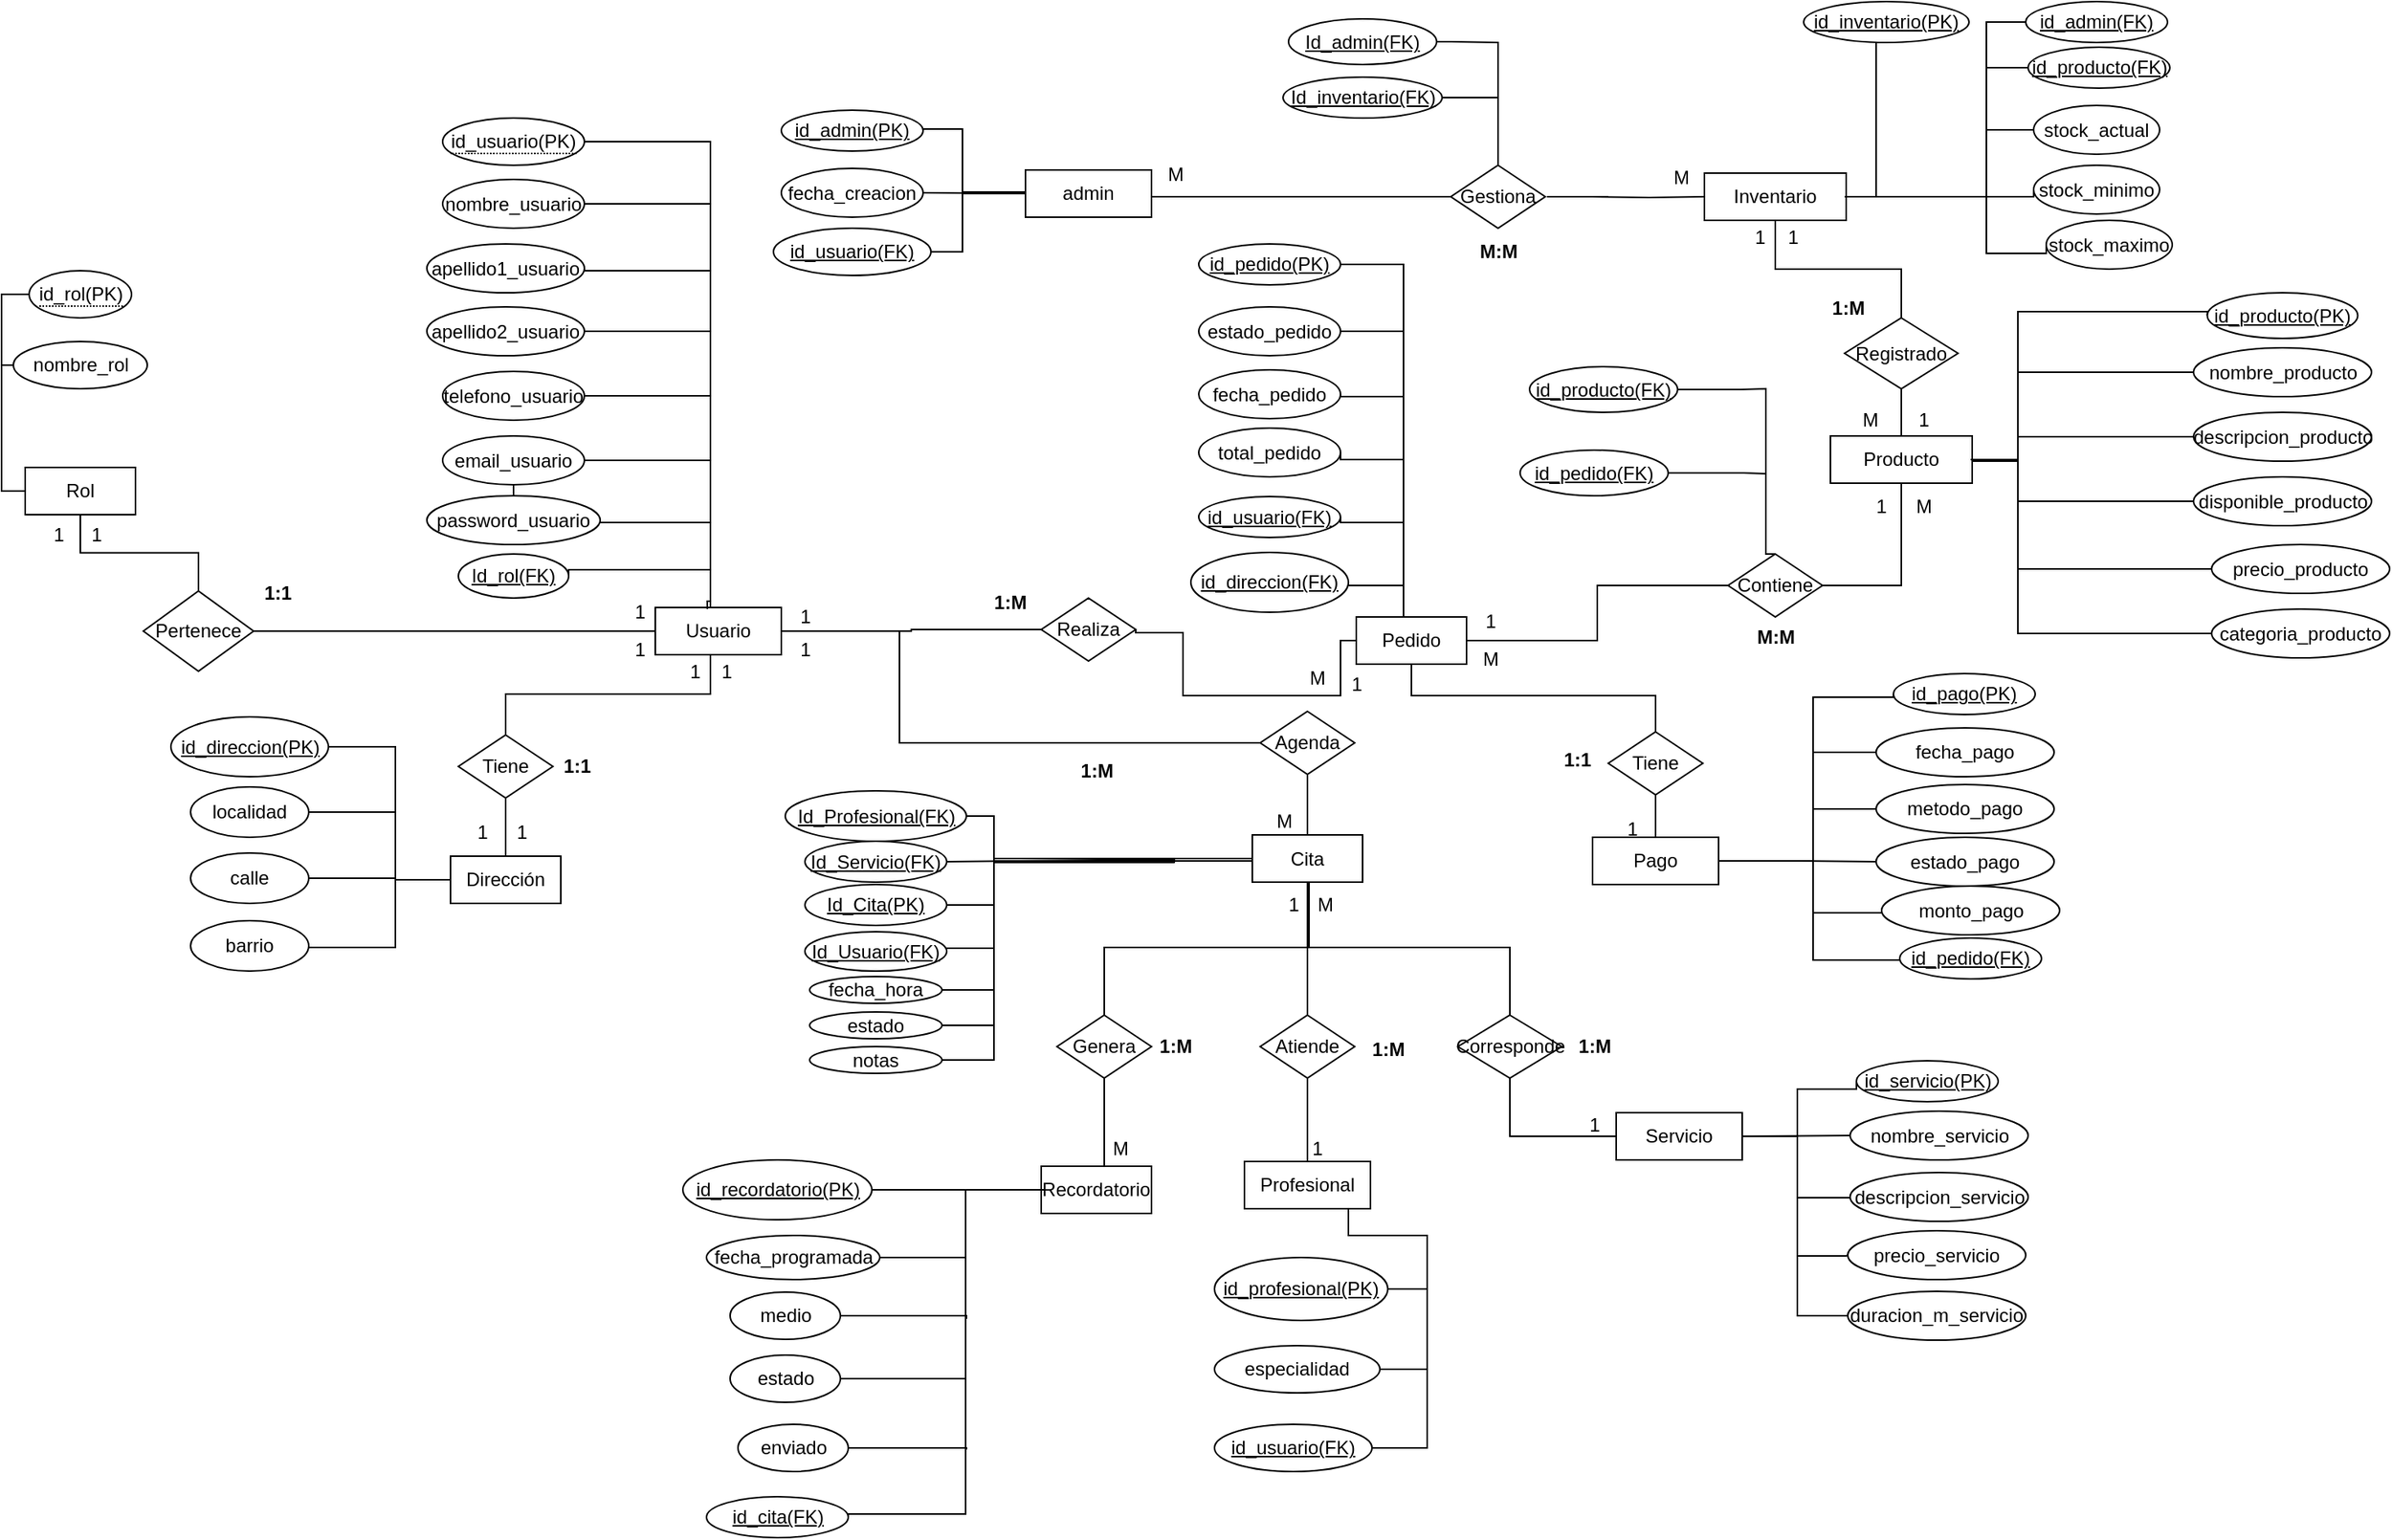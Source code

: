 <mxfile version="28.1.1">
  <diagram name="Página-1" id="b8xh_nXPLrD9lWL5ZcE7">
    <mxGraphModel grid="1" page="1" gridSize="10" guides="1" tooltips="1" connect="1" arrows="1" fold="1" pageScale="1" pageWidth="827" pageHeight="1169" background="none" math="0" shadow="0">
      <root>
        <mxCell id="0" />
        <mxCell id="1" parent="0" />
        <mxCell id="pE_-tYmXkupXlst4wEmA-50" style="edgeStyle=orthogonalEdgeStyle;rounded=0;orthogonalLoop=1;jettySize=auto;html=1;exitX=0.5;exitY=1;exitDx=0;exitDy=0;entryX=0.5;entryY=0;entryDx=0;entryDy=0;endArrow=none;endFill=0;" edge="1" parent="1" source="pE_-tYmXkupXlst4wEmA-19" target="pE_-tYmXkupXlst4wEmA-49">
          <mxGeometry relative="1" as="geometry">
            <Array as="points">
              <mxPoint y="434" />
              <mxPoint y="459" />
              <mxPoint x="-130" y="459" />
            </Array>
          </mxGeometry>
        </mxCell>
        <mxCell id="pE_-tYmXkupXlst4wEmA-19" value="Usuario" style="whiteSpace=wrap;html=1;align=center;" vertex="1" parent="1">
          <mxGeometry x="-35" y="404" width="80" height="30" as="geometry" />
        </mxCell>
        <mxCell id="pE_-tYmXkupXlst4wEmA-54" style="edgeStyle=orthogonalEdgeStyle;rounded=0;orthogonalLoop=1;jettySize=auto;html=1;exitX=0.5;exitY=1;exitDx=0;exitDy=0;endArrow=none;endFill=0;strokeColor=default;" edge="1" parent="1" source="pE_-tYmXkupXlst4wEmA-28" target="pE_-tYmXkupXlst4wEmA-53">
          <mxGeometry relative="1" as="geometry">
            <Array as="points">
              <mxPoint x="445" y="460" />
              <mxPoint x="600" y="460" />
            </Array>
          </mxGeometry>
        </mxCell>
        <mxCell id="pE_-tYmXkupXlst4wEmA-58" style="edgeStyle=orthogonalEdgeStyle;rounded=0;orthogonalLoop=1;jettySize=auto;html=1;exitX=1;exitY=0.5;exitDx=0;exitDy=0;entryX=0;entryY=0.5;entryDx=0;entryDy=0;endArrow=none;endFill=0;" edge="1" parent="1" source="pE_-tYmXkupXlst4wEmA-28" target="pE_-tYmXkupXlst4wEmA-57">
          <mxGeometry relative="1" as="geometry" />
        </mxCell>
        <mxCell id="pE_-tYmXkupXlst4wEmA-28" value="Pedido" style="whiteSpace=wrap;html=1;align=center;" vertex="1" parent="1">
          <mxGeometry x="410" y="410" width="70" height="30" as="geometry" />
        </mxCell>
        <mxCell id="pE_-tYmXkupXlst4wEmA-32" style="edgeStyle=orthogonalEdgeStyle;rounded=0;orthogonalLoop=1;jettySize=auto;html=1;exitX=0;exitY=0.5;exitDx=0;exitDy=0;entryX=1;entryY=0.5;entryDx=0;entryDy=0;endArrow=none;endFill=0;" edge="1" parent="1" source="pE_-tYmXkupXlst4wEmA-29" target="pE_-tYmXkupXlst4wEmA-19">
          <mxGeometry relative="1" as="geometry">
            <mxPoint x="105" y="419" as="sourcePoint" />
          </mxGeometry>
        </mxCell>
        <mxCell id="pE_-tYmXkupXlst4wEmA-33" style="edgeStyle=orthogonalEdgeStyle;rounded=0;orthogonalLoop=1;jettySize=auto;html=1;exitX=1;exitY=0.5;exitDx=0;exitDy=0;endArrow=none;endFill=0;entryX=0;entryY=0.5;entryDx=0;entryDy=0;" edge="1" parent="1" source="pE_-tYmXkupXlst4wEmA-29" target="pE_-tYmXkupXlst4wEmA-28">
          <mxGeometry relative="1" as="geometry">
            <Array as="points">
              <mxPoint x="270" y="420" />
              <mxPoint x="300" y="420" />
              <mxPoint x="300" y="460" />
              <mxPoint x="400" y="460" />
              <mxPoint x="400" y="425" />
            </Array>
          </mxGeometry>
        </mxCell>
        <mxCell id="pE_-tYmXkupXlst4wEmA-29" value="Realiza" style="shape=rhombus;perimeter=rhombusPerimeter;whiteSpace=wrap;html=1;align=center;" vertex="1" parent="1">
          <mxGeometry x="210" y="398" width="60" height="40" as="geometry" />
        </mxCell>
        <mxCell id="pE_-tYmXkupXlst4wEmA-34" value="Cita" style="whiteSpace=wrap;html=1;align=center;" vertex="1" parent="1">
          <mxGeometry x="344" y="548.5" width="70" height="30" as="geometry" />
        </mxCell>
        <mxCell id="pE_-tYmXkupXlst4wEmA-36" style="edgeStyle=orthogonalEdgeStyle;rounded=0;orthogonalLoop=1;jettySize=auto;html=1;exitX=0;exitY=0.5;exitDx=0;exitDy=0;endArrow=none;endFill=0;strokeColor=default;entryX=1;entryY=0.5;entryDx=0;entryDy=0;" edge="1" parent="1" source="pE_-tYmXkupXlst4wEmA-35" target="pE_-tYmXkupXlst4wEmA-19">
          <mxGeometry relative="1" as="geometry">
            <mxPoint x="90" y="440" as="targetPoint" />
            <Array as="points">
              <mxPoint x="120" y="490" />
              <mxPoint x="120" y="419" />
            </Array>
          </mxGeometry>
        </mxCell>
        <mxCell id="pE_-tYmXkupXlst4wEmA-37" style="edgeStyle=orthogonalEdgeStyle;rounded=0;orthogonalLoop=1;jettySize=auto;html=1;exitX=0.5;exitY=1;exitDx=0;exitDy=0;endArrow=none;endFill=0;" edge="1" parent="1" source="pE_-tYmXkupXlst4wEmA-35" target="pE_-tYmXkupXlst4wEmA-34">
          <mxGeometry relative="1" as="geometry">
            <Array as="points">
              <mxPoint x="379" y="530" />
              <mxPoint x="379" y="530" />
            </Array>
          </mxGeometry>
        </mxCell>
        <mxCell id="pE_-tYmXkupXlst4wEmA-35" value="Agenda" style="shape=rhombus;perimeter=rhombusPerimeter;whiteSpace=wrap;html=1;align=center;" vertex="1" parent="1">
          <mxGeometry x="349" y="470" width="60" height="40" as="geometry" />
        </mxCell>
        <mxCell id="pE_-tYmXkupXlst4wEmA-45" style="edgeStyle=orthogonalEdgeStyle;rounded=0;orthogonalLoop=1;jettySize=auto;html=1;exitX=1;exitY=0.5;exitDx=0;exitDy=0;entryX=0;entryY=0.5;entryDx=0;entryDy=0;endArrow=none;endFill=0;" edge="1" parent="1" source="pE_-tYmXkupXlst4wEmA-40" target="pE_-tYmXkupXlst4wEmA-19">
          <mxGeometry relative="1" as="geometry" />
        </mxCell>
        <mxCell id="pE_-tYmXkupXlst4wEmA-40" value="Pertenece" style="shape=rhombus;perimeter=rhombusPerimeter;whiteSpace=wrap;html=1;align=center;" vertex="1" parent="1">
          <mxGeometry x="-360" y="393.5" width="70" height="51" as="geometry" />
        </mxCell>
        <mxCell id="pE_-tYmXkupXlst4wEmA-44" style="edgeStyle=orthogonalEdgeStyle;rounded=0;orthogonalLoop=1;jettySize=auto;html=1;exitX=0.5;exitY=1;exitDx=0;exitDy=0;entryX=0.5;entryY=0;entryDx=0;entryDy=0;endArrow=none;endFill=0;" edge="1" parent="1" source="pE_-tYmXkupXlst4wEmA-43" target="pE_-tYmXkupXlst4wEmA-40">
          <mxGeometry relative="1" as="geometry" />
        </mxCell>
        <mxCell id="pE_-tYmXkupXlst4wEmA-43" value="Rol" style="whiteSpace=wrap;html=1;align=center;" vertex="1" parent="1">
          <mxGeometry x="-435" y="315" width="70" height="30" as="geometry" />
        </mxCell>
        <mxCell id="pE_-tYmXkupXlst4wEmA-48" value="Dirección" style="whiteSpace=wrap;html=1;align=center;" vertex="1" parent="1">
          <mxGeometry x="-165" y="562" width="70" height="30" as="geometry" />
        </mxCell>
        <mxCell id="pE_-tYmXkupXlst4wEmA-51" style="edgeStyle=orthogonalEdgeStyle;rounded=0;orthogonalLoop=1;jettySize=auto;html=1;exitX=0.5;exitY=1;exitDx=0;exitDy=0;endArrow=none;endFill=0;" edge="1" parent="1" source="pE_-tYmXkupXlst4wEmA-49" target="pE_-tYmXkupXlst4wEmA-48">
          <mxGeometry relative="1" as="geometry">
            <mxPoint x="-80" y="530" as="sourcePoint" />
          </mxGeometry>
        </mxCell>
        <mxCell id="pE_-tYmXkupXlst4wEmA-49" value="Tiene" style="shape=rhombus;perimeter=rhombusPerimeter;whiteSpace=wrap;html=1;align=center;" vertex="1" parent="1">
          <mxGeometry x="-160" y="485" width="60" height="40" as="geometry" />
        </mxCell>
        <mxCell id="VHF54E1nqd2V8wnNLrDC-51" style="edgeStyle=orthogonalEdgeStyle;rounded=0;orthogonalLoop=1;jettySize=auto;html=1;exitX=1;exitY=0.5;exitDx=0;exitDy=0;entryX=0;entryY=0.5;entryDx=0;entryDy=0;endArrow=none;endFill=0;" edge="1" parent="1" source="pE_-tYmXkupXlst4wEmA-52" target="pE_-tYmXkupXlst4wEmA-232">
          <mxGeometry relative="1" as="geometry" />
        </mxCell>
        <mxCell id="pE_-tYmXkupXlst4wEmA-52" value="Pago" style="whiteSpace=wrap;html=1;align=center;" vertex="1" parent="1">
          <mxGeometry x="560" y="550" width="80" height="30" as="geometry" />
        </mxCell>
        <mxCell id="pE_-tYmXkupXlst4wEmA-55" style="edgeStyle=orthogonalEdgeStyle;rounded=0;orthogonalLoop=1;jettySize=auto;html=1;exitX=0.5;exitY=1;exitDx=0;exitDy=0;entryX=0.5;entryY=0;entryDx=0;entryDy=0;endArrow=none;endFill=0;" edge="1" parent="1" source="pE_-tYmXkupXlst4wEmA-53" target="pE_-tYmXkupXlst4wEmA-52">
          <mxGeometry relative="1" as="geometry" />
        </mxCell>
        <mxCell id="pE_-tYmXkupXlst4wEmA-53" value="Tiene" style="shape=rhombus;perimeter=rhombusPerimeter;whiteSpace=wrap;html=1;align=center;" vertex="1" parent="1">
          <mxGeometry x="570" y="483" width="60" height="40" as="geometry" />
        </mxCell>
        <mxCell id="pE_-tYmXkupXlst4wEmA-59" style="edgeStyle=orthogonalEdgeStyle;rounded=0;orthogonalLoop=1;jettySize=auto;html=1;exitX=1;exitY=0.5;exitDx=0;exitDy=0;endArrow=none;endFill=0;entryX=0.5;entryY=1;entryDx=0;entryDy=0;" edge="1" parent="1" source="pE_-tYmXkupXlst4wEmA-57" target="pE_-tYmXkupXlst4wEmA-65">
          <mxGeometry relative="1" as="geometry">
            <mxPoint x="650" y="370" as="targetPoint" />
          </mxGeometry>
        </mxCell>
        <mxCell id="pE_-tYmXkupXlst4wEmA-57" value="Contiene" style="shape=rhombus;perimeter=rhombusPerimeter;whiteSpace=wrap;html=1;align=center;" vertex="1" parent="1">
          <mxGeometry x="646" y="370" width="60" height="40" as="geometry" />
        </mxCell>
        <mxCell id="pE_-tYmXkupXlst4wEmA-66" style="edgeStyle=orthogonalEdgeStyle;rounded=0;orthogonalLoop=1;jettySize=auto;html=1;exitX=0.5;exitY=1;exitDx=0;exitDy=0;entryX=0.5;entryY=0;entryDx=0;entryDy=0;endArrow=none;endFill=0;" edge="1" parent="1">
          <mxGeometry relative="1" as="geometry">
            <mxPoint x="756" y="325" as="sourcePoint" />
            <mxPoint x="756" y="355" as="targetPoint" />
          </mxGeometry>
        </mxCell>
        <mxCell id="pE_-tYmXkupXlst4wEmA-65" value="Producto" style="whiteSpace=wrap;html=1;align=center;" vertex="1" parent="1">
          <mxGeometry x="711" y="295" width="90" height="30" as="geometry" />
        </mxCell>
        <mxCell id="pE_-tYmXkupXlst4wEmA-68" style="edgeStyle=orthogonalEdgeStyle;rounded=0;orthogonalLoop=1;jettySize=auto;html=1;exitX=0.5;exitY=1;exitDx=0;exitDy=0;endArrow=none;endFill=0;" edge="1" parent="1" source="pE_-tYmXkupXlst4wEmA-67" target="pE_-tYmXkupXlst4wEmA-65">
          <mxGeometry relative="1" as="geometry">
            <Array as="points">
              <mxPoint x="756" y="280" />
              <mxPoint x="756" y="280" />
            </Array>
          </mxGeometry>
        </mxCell>
        <mxCell id="pE_-tYmXkupXlst4wEmA-70" style="edgeStyle=orthogonalEdgeStyle;rounded=0;orthogonalLoop=1;jettySize=auto;html=1;exitX=0.5;exitY=0;exitDx=0;exitDy=0;entryX=0.5;entryY=1;entryDx=0;entryDy=0;endArrow=none;endFill=0;" edge="1" parent="1" source="pE_-tYmXkupXlst4wEmA-67" target="pE_-tYmXkupXlst4wEmA-69">
          <mxGeometry relative="1" as="geometry">
            <mxPoint x="914" y="230" as="sourcePoint" />
          </mxGeometry>
        </mxCell>
        <mxCell id="pE_-tYmXkupXlst4wEmA-67" value="Registrado" style="shape=rhombus;perimeter=rhombusPerimeter;whiteSpace=wrap;html=1;align=center;" vertex="1" parent="1">
          <mxGeometry x="720" y="220" width="72" height="45" as="geometry" />
        </mxCell>
        <mxCell id="nqiJ-j-PXSu5-9SwA9x0-1" value="" style="edgeStyle=orthogonalEdgeStyle;rounded=0;orthogonalLoop=1;jettySize=auto;html=1;endArrow=none;endFill=0;entryX=0;entryY=0.5;entryDx=0;entryDy=0;" edge="1" parent="1" source="pE_-tYmXkupXlst4wEmA-69" target="pE_-tYmXkupXlst4wEmA-207">
          <mxGeometry relative="1" as="geometry">
            <Array as="points">
              <mxPoint x="840" y="143" />
              <mxPoint x="840" y="139" />
            </Array>
          </mxGeometry>
        </mxCell>
        <mxCell id="pE_-tYmXkupXlst4wEmA-69" value="Inventario" style="whiteSpace=wrap;html=1;align=center;" vertex="1" parent="1">
          <mxGeometry x="631" y="128" width="90" height="30" as="geometry" />
        </mxCell>
        <mxCell id="pE_-tYmXkupXlst4wEmA-74" style="edgeStyle=orthogonalEdgeStyle;rounded=0;orthogonalLoop=1;jettySize=auto;html=1;exitX=0.5;exitY=1;exitDx=0;exitDy=0;endArrow=none;endFill=0;" edge="1" parent="1" source="pE_-tYmXkupXlst4wEmA-71" target="pE_-tYmXkupXlst4wEmA-73">
          <mxGeometry relative="1" as="geometry">
            <Array as="points">
              <mxPoint x="250" y="750" />
              <mxPoint x="250" y="750" />
            </Array>
          </mxGeometry>
        </mxCell>
        <mxCell id="pE_-tYmXkupXlst4wEmA-71" value="Genera" style="shape=rhombus;perimeter=rhombusPerimeter;whiteSpace=wrap;html=1;align=center;" vertex="1" parent="1">
          <mxGeometry x="220" y="663" width="60" height="40" as="geometry" />
        </mxCell>
        <mxCell id="pE_-tYmXkupXlst4wEmA-73" value="Recordatorio" style="whiteSpace=wrap;html=1;align=center;" vertex="1" parent="1">
          <mxGeometry x="210" y="759" width="70" height="30" as="geometry" />
        </mxCell>
        <mxCell id="pE_-tYmXkupXlst4wEmA-78" style="edgeStyle=orthogonalEdgeStyle;rounded=0;orthogonalLoop=1;jettySize=auto;html=1;exitX=0.5;exitY=1;exitDx=0;exitDy=0;entryX=0.5;entryY=0;entryDx=0;entryDy=0;endArrow=none;endFill=0;" edge="1" parent="1" source="pE_-tYmXkupXlst4wEmA-75" target="pE_-tYmXkupXlst4wEmA-77">
          <mxGeometry relative="1" as="geometry" />
        </mxCell>
        <mxCell id="pE_-tYmXkupXlst4wEmA-75" value="Atiende" style="shape=rhombus;perimeter=rhombusPerimeter;whiteSpace=wrap;html=1;align=center;" vertex="1" parent="1">
          <mxGeometry x="349" y="663" width="60" height="40" as="geometry" />
        </mxCell>
        <mxCell id="pE_-tYmXkupXlst4wEmA-76" style="edgeStyle=orthogonalEdgeStyle;rounded=0;orthogonalLoop=1;jettySize=auto;html=1;exitX=0.5;exitY=0;exitDx=0;exitDy=0;endArrow=none;endFill=0;entryX=0.5;entryY=1;entryDx=0;entryDy=0;" edge="1" parent="1" source="pE_-tYmXkupXlst4wEmA-75" target="pE_-tYmXkupXlst4wEmA-34">
          <mxGeometry relative="1" as="geometry">
            <mxPoint x="342" y="580" as="targetPoint" />
            <Array as="points">
              <mxPoint x="405" y="620" />
              <mxPoint x="330" y="620" />
            </Array>
          </mxGeometry>
        </mxCell>
        <mxCell id="pE_-tYmXkupXlst4wEmA-148" style="edgeStyle=orthogonalEdgeStyle;rounded=0;orthogonalLoop=1;jettySize=auto;html=1;exitX=0.5;exitY=1;exitDx=0;exitDy=0;endArrow=none;endFill=0;entryX=1;entryY=0.5;entryDx=0;entryDy=0;" edge="1" parent="1" source="pE_-tYmXkupXlst4wEmA-77" target="pE_-tYmXkupXlst4wEmA-147">
          <mxGeometry relative="1" as="geometry">
            <mxPoint x="445" y="823" as="targetPoint" />
            <Array as="points">
              <mxPoint x="405" y="803" />
              <mxPoint x="455" y="803" />
              <mxPoint x="455" y="837" />
            </Array>
          </mxGeometry>
        </mxCell>
        <mxCell id="VHF54E1nqd2V8wnNLrDC-2" value="" style="edgeStyle=orthogonalEdgeStyle;rounded=0;orthogonalLoop=1;jettySize=auto;html=1;endArrow=none;endFill=0;exitX=0.5;exitY=1;exitDx=0;exitDy=0;entryX=1;entryY=0.5;entryDx=0;entryDy=0;" edge="1" parent="1" source="pE_-tYmXkupXlst4wEmA-77" target="VHF54E1nqd2V8wnNLrDC-1">
          <mxGeometry relative="1" as="geometry">
            <Array as="points">
              <mxPoint x="405" y="803" />
              <mxPoint x="455" y="803" />
              <mxPoint x="455" y="888" />
            </Array>
          </mxGeometry>
        </mxCell>
        <mxCell id="pE_-tYmXkupXlst4wEmA-77" value="Profesional" style="whiteSpace=wrap;html=1;align=center;" vertex="1" parent="1">
          <mxGeometry x="339" y="756" width="80" height="30" as="geometry" />
        </mxCell>
        <mxCell id="pE_-tYmXkupXlst4wEmA-84" style="edgeStyle=orthogonalEdgeStyle;rounded=0;orthogonalLoop=1;jettySize=auto;html=1;exitX=0.5;exitY=1;exitDx=0;exitDy=0;entryX=0;entryY=0.5;entryDx=0;entryDy=0;endArrow=none;endFill=0;" edge="1" parent="1" source="pE_-tYmXkupXlst4wEmA-79" target="pE_-tYmXkupXlst4wEmA-83">
          <mxGeometry relative="1" as="geometry" />
        </mxCell>
        <mxCell id="pE_-tYmXkupXlst4wEmA-161" style="edgeStyle=orthogonalEdgeStyle;rounded=0;orthogonalLoop=1;jettySize=auto;html=1;exitX=0.5;exitY=0;exitDx=0;exitDy=0;endArrow=none;endFill=0;entryX=0.5;entryY=1;entryDx=0;entryDy=0;" edge="1" parent="1" source="pE_-tYmXkupXlst4wEmA-79" target="pE_-tYmXkupXlst4wEmA-34">
          <mxGeometry relative="1" as="geometry">
            <mxPoint x="325.45" y="557.13" as="targetPoint" />
            <Array as="points">
              <mxPoint x="508" y="620" />
              <mxPoint x="380" y="620" />
              <mxPoint x="380" y="579" />
            </Array>
            <mxPoint x="470" y="635.5" as="sourcePoint" />
          </mxGeometry>
        </mxCell>
        <mxCell id="pE_-tYmXkupXlst4wEmA-79" value="Corresponde" style="shape=rhombus;perimeter=rhombusPerimeter;whiteSpace=wrap;html=1;align=center;" vertex="1" parent="1">
          <mxGeometry x="474.5" y="663" width="66" height="40" as="geometry" />
        </mxCell>
        <mxCell id="pE_-tYmXkupXlst4wEmA-83" value="Servicio" style="whiteSpace=wrap;html=1;align=center;" vertex="1" parent="1">
          <mxGeometry x="575" y="725" width="80" height="30" as="geometry" />
        </mxCell>
        <mxCell id="pE_-tYmXkupXlst4wEmA-85" value="admin" style="whiteSpace=wrap;html=1;align=center;" vertex="1" parent="1">
          <mxGeometry x="200" y="126" width="80" height="30" as="geometry" />
        </mxCell>
        <mxCell id="pE_-tYmXkupXlst4wEmA-88" style="edgeStyle=orthogonalEdgeStyle;rounded=0;orthogonalLoop=1;jettySize=auto;html=1;entryX=0;entryY=0.5;entryDx=0;entryDy=0;endArrow=none;endFill=0;" edge="1" parent="1" target="pE_-tYmXkupXlst4wEmA-69">
          <mxGeometry relative="1" as="geometry">
            <mxPoint x="560" y="143" as="sourcePoint" />
          </mxGeometry>
        </mxCell>
        <mxCell id="pE_-tYmXkupXlst4wEmA-86" value="Gestiona" style="shape=rhombus;perimeter=rhombusPerimeter;whiteSpace=wrap;html=1;align=center;" vertex="1" parent="1">
          <mxGeometry x="470" y="123" width="60" height="40" as="geometry" />
        </mxCell>
        <mxCell id="pE_-tYmXkupXlst4wEmA-89" value="&lt;b&gt;1:1&lt;/b&gt;" style="text;html=1;align=center;verticalAlign=middle;resizable=0;points=[];autosize=1;strokeColor=none;fillColor=none;" vertex="1" parent="1">
          <mxGeometry x="-295" y="380" width="40" height="30" as="geometry" />
        </mxCell>
        <mxCell id="pE_-tYmXkupXlst4wEmA-90" value="1" style="text;html=1;align=center;verticalAlign=middle;resizable=0;points=[];autosize=1;strokeColor=none;fillColor=none;" vertex="1" parent="1">
          <mxGeometry x="-405" y="343" width="30" height="30" as="geometry" />
        </mxCell>
        <mxCell id="pE_-tYmXkupXlst4wEmA-91" value="1" style="text;html=1;align=center;verticalAlign=middle;resizable=0;points=[];autosize=1;strokeColor=none;fillColor=none;" vertex="1" parent="1">
          <mxGeometry x="-60" y="392" width="30" height="30" as="geometry" />
        </mxCell>
        <mxCell id="pE_-tYmXkupXlst4wEmA-92" value="1" style="text;html=1;align=center;verticalAlign=middle;resizable=0;points=[];autosize=1;strokeColor=none;fillColor=none;" vertex="1" parent="1">
          <mxGeometry x="45" y="416" width="30" height="30" as="geometry" />
        </mxCell>
        <mxCell id="pE_-tYmXkupXlst4wEmA-95" value="M" style="text;html=1;align=center;verticalAlign=middle;resizable=0;points=[];autosize=1;strokeColor=none;fillColor=none;" vertex="1" parent="1">
          <mxGeometry x="349" y="525" width="30" height="30" as="geometry" />
        </mxCell>
        <mxCell id="pE_-tYmXkupXlst4wEmA-98" value="1" style="text;html=1;align=center;verticalAlign=middle;resizable=0;points=[];autosize=1;strokeColor=none;fillColor=none;" vertex="1" parent="1">
          <mxGeometry x="546" y="718" width="30" height="30" as="geometry" />
        </mxCell>
        <mxCell id="pE_-tYmXkupXlst4wEmA-100" value="M" style="text;html=1;align=center;verticalAlign=middle;resizable=0;points=[];autosize=1;strokeColor=none;fillColor=none;" vertex="1" parent="1">
          <mxGeometry x="375" y="578" width="30" height="30" as="geometry" />
        </mxCell>
        <mxCell id="pE_-tYmXkupXlst4wEmA-101" value="&lt;b&gt;1:M&lt;/b&gt;" style="text;html=1;align=center;verticalAlign=middle;resizable=0;points=[];autosize=1;strokeColor=none;fillColor=none;" vertex="1" parent="1">
          <mxGeometry x="540.5" y="668" width="40" height="30" as="geometry" />
        </mxCell>
        <mxCell id="pE_-tYmXkupXlst4wEmA-103" value="1" style="text;html=1;align=center;verticalAlign=middle;resizable=0;points=[];autosize=1;strokeColor=none;fillColor=none;" vertex="1" parent="1">
          <mxGeometry x="370" y="733" width="30" height="30" as="geometry" />
        </mxCell>
        <mxCell id="pE_-tYmXkupXlst4wEmA-104" value="&lt;b&gt;1:M&lt;/b&gt;" style="text;html=1;align=center;verticalAlign=middle;resizable=0;points=[];autosize=1;strokeColor=none;fillColor=none;" vertex="1" parent="1">
          <mxGeometry x="410" y="670" width="40" height="30" as="geometry" />
        </mxCell>
        <mxCell id="pE_-tYmXkupXlst4wEmA-107" value="&lt;b&gt;1:M&lt;/b&gt;" style="text;html=1;align=center;verticalAlign=middle;resizable=0;points=[];autosize=1;strokeColor=none;fillColor=none;" vertex="1" parent="1">
          <mxGeometry x="275" y="668" width="40" height="30" as="geometry" />
        </mxCell>
        <mxCell id="pE_-tYmXkupXlst4wEmA-109" value="1" style="text;html=1;align=center;verticalAlign=middle;resizable=0;points=[];autosize=1;strokeColor=none;fillColor=none;" vertex="1" parent="1">
          <mxGeometry x="45" y="395" width="30" height="30" as="geometry" />
        </mxCell>
        <mxCell id="pE_-tYmXkupXlst4wEmA-110" value="M" style="text;html=1;align=center;verticalAlign=middle;resizable=0;points=[];autosize=1;strokeColor=none;fillColor=none;" vertex="1" parent="1">
          <mxGeometry x="370" y="434" width="30" height="30" as="geometry" />
        </mxCell>
        <mxCell id="pE_-tYmXkupXlst4wEmA-111" value="&lt;b&gt;1:M&lt;/b&gt;" style="text;html=1;align=center;verticalAlign=middle;resizable=0;points=[];autosize=1;strokeColor=none;fillColor=none;" vertex="1" parent="1">
          <mxGeometry x="225" y="493" width="40" height="30" as="geometry" />
        </mxCell>
        <mxCell id="pE_-tYmXkupXlst4wEmA-112" value="1" style="text;html=1;align=center;verticalAlign=middle;resizable=0;points=[];autosize=1;strokeColor=none;fillColor=none;" vertex="1" parent="1">
          <mxGeometry x="395" y="438" width="30" height="30" as="geometry" />
        </mxCell>
        <mxCell id="pE_-tYmXkupXlst4wEmA-113" value="1" style="text;html=1;align=center;verticalAlign=middle;resizable=0;points=[];autosize=1;strokeColor=none;fillColor=none;" vertex="1" parent="1">
          <mxGeometry x="570" y="530" width="30" height="30" as="geometry" />
        </mxCell>
        <mxCell id="pE_-tYmXkupXlst4wEmA-114" value="&lt;b&gt;1:1&lt;/b&gt;" style="text;html=1;align=center;verticalAlign=middle;resizable=0;points=[];autosize=1;strokeColor=none;fillColor=none;" vertex="1" parent="1">
          <mxGeometry x="530" y="485.5" width="40" height="30" as="geometry" />
        </mxCell>
        <mxCell id="pE_-tYmXkupXlst4wEmA-115" value="1" style="text;html=1;align=center;verticalAlign=middle;resizable=0;points=[];autosize=1;strokeColor=none;fillColor=none;" vertex="1" parent="1">
          <mxGeometry x="480" y="398" width="30" height="30" as="geometry" />
        </mxCell>
        <mxCell id="pE_-tYmXkupXlst4wEmA-116" value="M" style="text;html=1;align=center;verticalAlign=middle;resizable=0;points=[];autosize=1;strokeColor=none;fillColor=none;" vertex="1" parent="1">
          <mxGeometry x="755" y="325" width="30" height="30" as="geometry" />
        </mxCell>
        <mxCell id="pE_-tYmXkupXlst4wEmA-117" value="&lt;b&gt;M:M&lt;/b&gt;" style="text;html=1;align=center;verticalAlign=middle;resizable=0;points=[];autosize=1;strokeColor=none;fillColor=none;" vertex="1" parent="1">
          <mxGeometry x="651" y="408" width="50" height="30" as="geometry" />
        </mxCell>
        <mxCell id="pE_-tYmXkupXlst4wEmA-118" value="M" style="text;html=1;align=center;verticalAlign=middle;resizable=0;points=[];autosize=1;strokeColor=none;fillColor=none;" vertex="1" parent="1">
          <mxGeometry x="480" y="422" width="30" height="30" as="geometry" />
        </mxCell>
        <mxCell id="pE_-tYmXkupXlst4wEmA-119" value="1" style="text;html=1;align=center;verticalAlign=middle;resizable=0;points=[];autosize=1;strokeColor=none;fillColor=none;" vertex="1" parent="1">
          <mxGeometry x="727.5" y="325" width="30" height="30" as="geometry" />
        </mxCell>
        <mxCell id="pE_-tYmXkupXlst4wEmA-121" value="1" style="text;html=1;align=center;verticalAlign=middle;resizable=0;points=[];autosize=1;strokeColor=none;fillColor=none;" vertex="1" parent="1">
          <mxGeometry x="671.5" y="154" width="30" height="30" as="geometry" />
        </mxCell>
        <mxCell id="pE_-tYmXkupXlst4wEmA-122" value="M" style="text;html=1;align=center;verticalAlign=middle;resizable=0;points=[];autosize=1;strokeColor=none;fillColor=none;" vertex="1" parent="1">
          <mxGeometry x="721" y="270" width="30" height="30" as="geometry" />
        </mxCell>
        <mxCell id="pE_-tYmXkupXlst4wEmA-123" value="&lt;b&gt;1:M&lt;/b&gt;" style="text;html=1;align=center;verticalAlign=middle;resizable=0;points=[];autosize=1;strokeColor=none;fillColor=none;" vertex="1" parent="1">
          <mxGeometry x="701.5" y="199" width="40" height="30" as="geometry" />
        </mxCell>
        <mxCell id="pE_-tYmXkupXlst4wEmA-126" value="&lt;b&gt;M:M&lt;/b&gt;" style="text;html=1;align=center;verticalAlign=middle;resizable=0;points=[];autosize=1;strokeColor=none;fillColor=none;" vertex="1" parent="1">
          <mxGeometry x="475" y="163" width="50" height="30" as="geometry" />
        </mxCell>
        <mxCell id="pE_-tYmXkupXlst4wEmA-127" value="&lt;span style=&quot;border-bottom: 1px dotted&quot;&gt;id_rol(PK)&lt;/span&gt;" style="ellipse;whiteSpace=wrap;html=1;align=center;" vertex="1" parent="1">
          <mxGeometry x="-432.5" y="190" width="65" height="30" as="geometry" />
        </mxCell>
        <mxCell id="pE_-tYmXkupXlst4wEmA-131" style="edgeStyle=orthogonalEdgeStyle;rounded=0;orthogonalLoop=1;jettySize=auto;html=1;exitX=0.5;exitY=1;exitDx=0;exitDy=0;" edge="1" parent="1" source="pE_-tYmXkupXlst4wEmA-130" target="pE_-tYmXkupXlst4wEmA-130">
          <mxGeometry relative="1" as="geometry" />
        </mxCell>
        <mxCell id="pE_-tYmXkupXlst4wEmA-134" value="&lt;span style=&quot;border-bottom: 1px dotted&quot;&gt;id_usuario(PK)&lt;/span&gt;" style="ellipse;whiteSpace=wrap;html=1;align=center;" vertex="1" parent="1">
          <mxGeometry x="-170" y="93" width="90" height="30" as="geometry" />
        </mxCell>
        <mxCell id="pE_-tYmXkupXlst4wEmA-137" value="Id_rol(FK)" style="ellipse;whiteSpace=wrap;html=1;align=center;fontStyle=4;" vertex="1" parent="1">
          <mxGeometry x="-160" y="370" width="70" height="28" as="geometry" />
        </mxCell>
        <mxCell id="pE_-tYmXkupXlst4wEmA-139" value="id_direccion(FK)" style="ellipse;whiteSpace=wrap;html=1;align=center;fontStyle=4;" vertex="1" parent="1">
          <mxGeometry x="305" y="369" width="100" height="38" as="geometry" />
        </mxCell>
        <mxCell id="6_Ajph1ug8hI6-sZuWo9-39" style="edgeStyle=orthogonalEdgeStyle;rounded=0;orthogonalLoop=1;jettySize=auto;html=1;entryX=0;entryY=0.5;entryDx=0;entryDy=0;endArrow=none;endFill=0;exitX=1;exitY=0.5;exitDx=0;exitDy=0;" edge="1" parent="1" source="pE_-tYmXkupXlst4wEmA-141" target="pE_-tYmXkupXlst4wEmA-48">
          <mxGeometry relative="1" as="geometry">
            <Array as="points">
              <mxPoint x="-200" y="493" />
              <mxPoint x="-200" y="577" />
            </Array>
          </mxGeometry>
        </mxCell>
        <mxCell id="pE_-tYmXkupXlst4wEmA-141" value="id_direccion(PK)" style="ellipse;whiteSpace=wrap;html=1;align=center;fontStyle=4;" vertex="1" parent="1">
          <mxGeometry x="-342.5" y="473.5" width="100" height="38" as="geometry" />
        </mxCell>
        <mxCell id="VHF54E1nqd2V8wnNLrDC-9" style="edgeStyle=orthogonalEdgeStyle;rounded=0;orthogonalLoop=1;jettySize=auto;html=1;exitX=1;exitY=0.5;exitDx=0;exitDy=0;endArrow=none;endFill=0;" edge="1" parent="1" source="pE_-tYmXkupXlst4wEmA-143">
          <mxGeometry relative="1" as="geometry">
            <Array as="points">
              <mxPoint x="112.5" y="774" />
              <mxPoint x="112.5" y="774" />
            </Array>
            <mxPoint x="212.5" y="774" as="targetPoint" />
          </mxGeometry>
        </mxCell>
        <mxCell id="pE_-tYmXkupXlst4wEmA-143" value="id_recordatorio(PK)" style="ellipse;whiteSpace=wrap;html=1;align=center;fontStyle=4;" vertex="1" parent="1">
          <mxGeometry x="-17.5" y="755" width="120" height="38" as="geometry" />
        </mxCell>
        <mxCell id="pE_-tYmXkupXlst4wEmA-145" value="id_cita(FK)" style="ellipse;whiteSpace=wrap;html=1;align=center;fontStyle=4;" vertex="1" parent="1">
          <mxGeometry x="-2.5" y="969" width="90" height="26" as="geometry" />
        </mxCell>
        <mxCell id="pE_-tYmXkupXlst4wEmA-147" value="id_profesional(PK)" style="ellipse;whiteSpace=wrap;html=1;align=center;fontStyle=4;" vertex="1" parent="1">
          <mxGeometry x="320" y="817" width="110" height="40" as="geometry" />
        </mxCell>
        <mxCell id="pE_-tYmXkupXlst4wEmA-149" value="id_usuario(FK)" style="ellipse;whiteSpace=wrap;html=1;align=center;fontStyle=4;" vertex="1" parent="1">
          <mxGeometry x="320" y="923" width="100" height="30" as="geometry" />
        </mxCell>
        <mxCell id="VHF54E1nqd2V8wnNLrDC-48" style="edgeStyle=orthogonalEdgeStyle;rounded=0;orthogonalLoop=1;jettySize=auto;html=1;exitX=1;exitY=0.5;exitDx=0;exitDy=0;entryX=0;entryY=0.5;entryDx=0;entryDy=0;endArrow=none;endFill=0;" edge="1" parent="1" source="pE_-tYmXkupXlst4wEmA-151" target="pE_-tYmXkupXlst4wEmA-34">
          <mxGeometry relative="1" as="geometry">
            <Array as="points">
              <mxPoint x="180" y="593" />
              <mxPoint x="180" y="565" />
            </Array>
          </mxGeometry>
        </mxCell>
        <mxCell id="pE_-tYmXkupXlst4wEmA-151" value="Id_Cita(PK)" style="ellipse;whiteSpace=wrap;html=1;align=center;fontStyle=4;" vertex="1" parent="1">
          <mxGeometry x="60" y="580" width="90" height="26" as="geometry" />
        </mxCell>
        <mxCell id="VHF54E1nqd2V8wnNLrDC-43" style="edgeStyle=elbowEdgeStyle;rounded=0;orthogonalLoop=1;jettySize=auto;html=1;entryX=0;entryY=0.5;entryDx=0;entryDy=0;endArrow=none;endFill=0;exitX=1;exitY=0.5;exitDx=0;exitDy=0;" edge="1" parent="1">
          <mxGeometry relative="1" as="geometry">
            <mxPoint x="150.0" y="620.5" as="sourcePoint" />
            <mxPoint x="295" y="565.5" as="targetPoint" />
            <Array as="points">
              <mxPoint x="180" y="600.5" />
            </Array>
          </mxGeometry>
        </mxCell>
        <mxCell id="pE_-tYmXkupXlst4wEmA-153" value="Id_Usuario(FK)" style="ellipse;whiteSpace=wrap;html=1;align=center;fontStyle=4;" vertex="1" parent="1">
          <mxGeometry x="60" y="610" width="90" height="25" as="geometry" />
        </mxCell>
        <mxCell id="pE_-tYmXkupXlst4wEmA-158" style="edgeStyle=elbowEdgeStyle;rounded=0;orthogonalLoop=1;jettySize=auto;html=1;exitX=1;exitY=0.5;exitDx=0;exitDy=0;entryX=0;entryY=0.5;entryDx=0;entryDy=0;endArrow=none;endFill=0;" edge="1" parent="1" source="VHF54E1nqd2V8wnNLrDC-40" target="pE_-tYmXkupXlst4wEmA-34">
          <mxGeometry relative="1" as="geometry">
            <Array as="points">
              <mxPoint x="180" y="620" />
            </Array>
          </mxGeometry>
        </mxCell>
        <mxCell id="VHF54E1nqd2V8wnNLrDC-47" style="edgeStyle=orthogonalEdgeStyle;rounded=0;orthogonalLoop=1;jettySize=auto;html=1;exitX=1;exitY=0.5;exitDx=0;exitDy=0;entryX=0;entryY=0.5;entryDx=0;entryDy=0;endArrow=none;endFill=0;" edge="1" parent="1" source="pE_-tYmXkupXlst4wEmA-156" target="pE_-tYmXkupXlst4wEmA-34">
          <mxGeometry relative="1" as="geometry">
            <Array as="points">
              <mxPoint x="180" y="536" />
              <mxPoint x="180" y="565" />
            </Array>
          </mxGeometry>
        </mxCell>
        <mxCell id="pE_-tYmXkupXlst4wEmA-156" value="Id_Profesional(FK)" style="ellipse;whiteSpace=wrap;html=1;align=center;fontStyle=4;" vertex="1" parent="1">
          <mxGeometry x="47.5" y="520.5" width="115" height="32" as="geometry" />
        </mxCell>
        <mxCell id="VHF54E1nqd2V8wnNLrDC-56" style="edgeStyle=orthogonalEdgeStyle;rounded=0;orthogonalLoop=1;jettySize=auto;html=1;exitX=0;exitY=0.5;exitDx=0;exitDy=0;entryX=1;entryY=0.5;entryDx=0;entryDy=0;endArrow=none;endFill=0;" edge="1" parent="1" source="pE_-tYmXkupXlst4wEmA-166" target="pE_-tYmXkupXlst4wEmA-52">
          <mxGeometry relative="1" as="geometry">
            <Array as="points">
              <mxPoint x="755" y="628" />
              <mxPoint x="700" y="628" />
              <mxPoint x="700" y="565" />
            </Array>
          </mxGeometry>
        </mxCell>
        <mxCell id="pE_-tYmXkupXlst4wEmA-163" value="id_pago(PK)" style="ellipse;whiteSpace=wrap;html=1;align=center;fontStyle=4;" vertex="1" parent="1">
          <mxGeometry x="751" y="446" width="90" height="26" as="geometry" />
        </mxCell>
        <mxCell id="VHF54E1nqd2V8wnNLrDC-55" style="edgeStyle=orthogonalEdgeStyle;rounded=0;orthogonalLoop=1;jettySize=auto;html=1;entryX=1;entryY=0.5;entryDx=0;entryDy=0;endArrow=none;endFill=0;exitX=0;exitY=0.5;exitDx=0;exitDy=0;" edge="1" parent="1" source="pE_-tYmXkupXlst4wEmA-229" target="pE_-tYmXkupXlst4wEmA-52">
          <mxGeometry relative="1" as="geometry">
            <Array as="points">
              <mxPoint x="744" y="598" />
              <mxPoint x="700" y="598" />
              <mxPoint x="700" y="565" />
            </Array>
            <mxPoint x="755" y="598" as="sourcePoint" />
          </mxGeometry>
        </mxCell>
        <mxCell id="pE_-tYmXkupXlst4wEmA-166" value="id_pedido(FK)" style="ellipse;whiteSpace=wrap;html=1;align=center;fontStyle=4;" vertex="1" parent="1">
          <mxGeometry x="755" y="614" width="90" height="26" as="geometry" />
        </mxCell>
        <mxCell id="pE_-tYmXkupXlst4wEmA-168" value="id_pedido(PK)" style="ellipse;whiteSpace=wrap;html=1;align=center;fontStyle=4;" vertex="1" parent="1">
          <mxGeometry x="310" y="173" width="90" height="26" as="geometry" />
        </mxCell>
        <mxCell id="pE_-tYmXkupXlst4wEmA-170" value="id_usuario(FK)" style="ellipse;whiteSpace=wrap;html=1;align=center;fontStyle=4;" vertex="1" parent="1">
          <mxGeometry x="310" y="333.5" width="90" height="26" as="geometry" />
        </mxCell>
        <mxCell id="pE_-tYmXkupXlst4wEmA-176" style="edgeStyle=orthogonalEdgeStyle;rounded=0;orthogonalLoop=1;jettySize=auto;html=1;exitX=1;exitY=0.5;exitDx=0;exitDy=0;endArrow=none;endFill=0;entryX=0.5;entryY=0;entryDx=0;entryDy=0;" edge="1" parent="1" source="pE_-tYmXkupXlst4wEmA-175" target="pE_-tYmXkupXlst4wEmA-57">
          <mxGeometry relative="1" as="geometry">
            <mxPoint x="670" y="380" as="targetPoint" />
            <Array as="points">
              <mxPoint x="656" y="319" />
              <mxPoint x="670" y="319" />
              <mxPoint x="670" y="370" />
            </Array>
          </mxGeometry>
        </mxCell>
        <mxCell id="pE_-tYmXkupXlst4wEmA-175" value="id_pedido(FK)" style="ellipse;whiteSpace=wrap;html=1;align=center;fontStyle=4;" vertex="1" parent="1">
          <mxGeometry x="514" y="304" width="94" height="29" as="geometry" />
        </mxCell>
        <mxCell id="pE_-tYmXkupXlst4wEmA-182" style="edgeStyle=orthogonalEdgeStyle;rounded=0;orthogonalLoop=1;jettySize=auto;html=1;exitX=0;exitY=0.5;exitDx=0;exitDy=0;entryX=1;entryY=0.25;entryDx=0;entryDy=0;endArrow=none;endFill=0;" edge="1" parent="1" source="pE_-tYmXkupXlst4wEmA-181" target="pE_-tYmXkupXlst4wEmA-65">
          <mxGeometry relative="1" as="geometry">
            <Array as="points">
              <mxPoint x="830" y="216" />
              <mxPoint x="830" y="310" />
              <mxPoint x="801" y="310" />
            </Array>
          </mxGeometry>
        </mxCell>
        <mxCell id="pE_-tYmXkupXlst4wEmA-181" value="id_producto(PK)" style="ellipse;whiteSpace=wrap;html=1;align=center;fontStyle=4;" vertex="1" parent="1">
          <mxGeometry x="950.25" y="204" width="95.5" height="29" as="geometry" />
        </mxCell>
        <mxCell id="pE_-tYmXkupXlst4wEmA-183" value="id_producto(FK)" style="ellipse;whiteSpace=wrap;html=1;align=center;fontStyle=4;" vertex="1" parent="1">
          <mxGeometry x="836.5" y="48" width="90" height="26" as="geometry" />
        </mxCell>
        <mxCell id="pE_-tYmXkupXlst4wEmA-185" value="id_admin(FK)" style="ellipse;whiteSpace=wrap;html=1;align=center;fontStyle=4;" vertex="1" parent="1">
          <mxGeometry x="835" y="19" width="90" height="26" as="geometry" />
        </mxCell>
        <mxCell id="pE_-tYmXkupXlst4wEmA-189" style="edgeStyle=orthogonalEdgeStyle;rounded=0;orthogonalLoop=1;jettySize=auto;html=1;exitX=0.5;exitY=1;exitDx=0;exitDy=0;endArrow=none;endFill=0;" edge="1" parent="1" source="pE_-tYmXkupXlst4wEmA-188">
          <mxGeometry relative="1" as="geometry">
            <mxPoint x="721.344" y="32.01" as="sourcePoint" />
            <mxPoint x="720" y="143" as="targetPoint" />
            <Array as="points">
              <mxPoint x="740" y="45" />
              <mxPoint x="740" y="143" />
            </Array>
          </mxGeometry>
        </mxCell>
        <mxCell id="nqiJ-j-PXSu5-9SwA9x0-2" style="edgeStyle=orthogonalEdgeStyle;rounded=0;orthogonalLoop=1;jettySize=auto;html=1;exitX=0;exitY=0.5;exitDx=0;exitDy=0;entryX=1;entryY=0.5;entryDx=0;entryDy=0;endArrow=none;endFill=0;" edge="1" parent="1" source="pE_-tYmXkupXlst4wEmA-185" target="pE_-tYmXkupXlst4wEmA-69">
          <mxGeometry relative="1" as="geometry">
            <Array as="points">
              <mxPoint x="835" y="32" />
              <mxPoint x="810" y="32" />
              <mxPoint x="810" y="143" />
            </Array>
          </mxGeometry>
        </mxCell>
        <mxCell id="pE_-tYmXkupXlst4wEmA-190" value="id_admin(PK)" style="ellipse;whiteSpace=wrap;html=1;align=center;fontStyle=4;" vertex="1" parent="1">
          <mxGeometry x="45" y="88" width="90" height="26" as="geometry" />
        </mxCell>
        <mxCell id="pE_-tYmXkupXlst4wEmA-193" style="edgeStyle=orthogonalEdgeStyle;rounded=0;orthogonalLoop=1;jettySize=auto;html=1;exitX=1;exitY=0.5;exitDx=0;exitDy=0;endArrow=none;endFill=0;entryX=0;entryY=0.5;entryDx=0;entryDy=0;" edge="1" parent="1" source="pE_-tYmXkupXlst4wEmA-192" target="pE_-tYmXkupXlst4wEmA-85">
          <mxGeometry relative="1" as="geometry">
            <mxPoint x="200" y="150" as="targetPoint" />
            <Array as="points">
              <mxPoint x="160" y="178" />
              <mxPoint x="160" y="140" />
              <mxPoint x="200" y="140" />
            </Array>
          </mxGeometry>
        </mxCell>
        <mxCell id="pE_-tYmXkupXlst4wEmA-192" value="id_usuario(FK)" style="ellipse;whiteSpace=wrap;html=1;align=center;fontStyle=4;" vertex="1" parent="1">
          <mxGeometry x="40" y="163" width="100" height="30" as="geometry" />
        </mxCell>
        <mxCell id="pE_-tYmXkupXlst4wEmA-196" value="fecha_creacion" style="ellipse;whiteSpace=wrap;html=1;" vertex="1" parent="1">
          <mxGeometry x="45" y="125" width="90" height="31" as="geometry" />
        </mxCell>
        <mxCell id="pE_-tYmXkupXlst4wEmA-198" value="" style="edgeStyle=orthogonalEdgeStyle;rounded=0;orthogonalLoop=1;jettySize=auto;html=1;exitX=1;exitY=0.5;exitDx=0;exitDy=0;endArrow=none;endFill=0;entryX=0;entryY=0.5;entryDx=0;entryDy=0;" edge="1" parent="1" source="pE_-tYmXkupXlst4wEmA-85" target="pE_-tYmXkupXlst4wEmA-86">
          <mxGeometry relative="1" as="geometry">
            <mxPoint x="365" y="113" as="sourcePoint" />
            <mxPoint x="470" y="140" as="targetPoint" />
            <Array as="points">
              <mxPoint x="280" y="143" />
            </Array>
          </mxGeometry>
        </mxCell>
        <mxCell id="pE_-tYmXkupXlst4wEmA-199" value="" style="edgeStyle=orthogonalEdgeStyle;rounded=0;orthogonalLoop=1;jettySize=auto;html=1;exitX=1;exitY=0.5;exitDx=0;exitDy=0;entryX=0;entryY=0.5;entryDx=0;entryDy=0;endArrow=none;endFill=0;" edge="1" parent="1">
          <mxGeometry relative="1" as="geometry">
            <mxPoint x="531" y="143" as="sourcePoint" />
            <mxPoint x="570" y="143" as="targetPoint" />
          </mxGeometry>
        </mxCell>
        <mxCell id="pE_-tYmXkupXlst4wEmA-203" value="M" style="text;html=1;align=center;verticalAlign=middle;resizable=0;points=[];autosize=1;strokeColor=none;fillColor=none;" vertex="1" parent="1">
          <mxGeometry x="280" y="114" width="30" height="30" as="geometry" />
        </mxCell>
        <mxCell id="pE_-tYmXkupXlst4wEmA-204" value="M" style="text;html=1;align=center;verticalAlign=middle;resizable=0;points=[];autosize=1;strokeColor=none;fillColor=none;" vertex="1" parent="1">
          <mxGeometry x="601" y="116" width="30" height="30" as="geometry" />
        </mxCell>
        <mxCell id="pE_-tYmXkupXlst4wEmA-206" value="stock_actual" style="ellipse;whiteSpace=wrap;html=1;" vertex="1" parent="1">
          <mxGeometry x="840" y="85" width="80" height="31" as="geometry" />
        </mxCell>
        <mxCell id="pE_-tYmXkupXlst4wEmA-207" value="stock_minimo" style="ellipse;whiteSpace=wrap;html=1;" vertex="1" parent="1">
          <mxGeometry x="840" y="123" width="80" height="31" as="geometry" />
        </mxCell>
        <mxCell id="pE_-tYmXkupXlst4wEmA-208" value="stock_maximo" style="ellipse;whiteSpace=wrap;html=1;" vertex="1" parent="1">
          <mxGeometry x="848" y="158" width="80" height="31" as="geometry" />
        </mxCell>
        <mxCell id="pE_-tYmXkupXlst4wEmA-211" style="edgeStyle=orthogonalEdgeStyle;rounded=0;orthogonalLoop=1;jettySize=auto;html=1;exitX=0;exitY=0.5;exitDx=0;exitDy=0;endArrow=none;endFill=0;entryX=1;entryY=0.75;entryDx=0;entryDy=0;" edge="1" parent="1" source="pE_-tYmXkupXlst4wEmA-208" target="pE_-tYmXkupXlst4wEmA-69">
          <mxGeometry relative="1" as="geometry">
            <mxPoint x="690" y="160" as="targetPoint" />
            <Array as="points">
              <mxPoint x="848" y="179" />
              <mxPoint x="810" y="179" />
              <mxPoint x="810" y="143" />
              <mxPoint x="721" y="143" />
            </Array>
          </mxGeometry>
        </mxCell>
        <mxCell id="pE_-tYmXkupXlst4wEmA-212" value="nombre_producto" style="ellipse;whiteSpace=wrap;html=1;" vertex="1" parent="1">
          <mxGeometry x="941.5" y="239" width="113" height="31" as="geometry" />
        </mxCell>
        <mxCell id="pE_-tYmXkupXlst4wEmA-213" value="descripcion_producto" style="ellipse;whiteSpace=wrap;html=1;" vertex="1" parent="1">
          <mxGeometry x="941.5" y="280" width="113" height="31" as="geometry" />
        </mxCell>
        <mxCell id="pE_-tYmXkupXlst4wEmA-214" value="precio_producto" style="ellipse;whiteSpace=wrap;html=1;" vertex="1" parent="1">
          <mxGeometry x="953" y="364" width="113" height="31" as="geometry" />
        </mxCell>
        <mxCell id="pE_-tYmXkupXlst4wEmA-215" value="categoria_producto" style="ellipse;whiteSpace=wrap;html=1;" vertex="1" parent="1">
          <mxGeometry x="953" y="405" width="113" height="31" as="geometry" />
        </mxCell>
        <mxCell id="pE_-tYmXkupXlst4wEmA-216" value="disponible_producto" style="ellipse;whiteSpace=wrap;html=1;" vertex="1" parent="1">
          <mxGeometry x="941.5" y="321" width="113" height="31" as="geometry" />
        </mxCell>
        <mxCell id="pE_-tYmXkupXlst4wEmA-217" style="edgeStyle=orthogonalEdgeStyle;rounded=0;orthogonalLoop=1;jettySize=auto;html=1;exitX=0.5;exitY=1;exitDx=0;exitDy=0;" edge="1" parent="1" source="pE_-tYmXkupXlst4wEmA-213" target="pE_-tYmXkupXlst4wEmA-213">
          <mxGeometry relative="1" as="geometry" />
        </mxCell>
        <mxCell id="pE_-tYmXkupXlst4wEmA-226" style="edgeStyle=orthogonalEdgeStyle;rounded=0;orthogonalLoop=1;jettySize=auto;html=1;exitX=1;exitY=0.5;exitDx=0;exitDy=0;endArrow=none;endFill=0;" edge="1" parent="1" source="6_Ajph1ug8hI6-sZuWo9-13">
          <mxGeometry relative="1" as="geometry">
            <mxPoint x="610.0" y="291.0" as="sourcePoint" />
            <mxPoint x="670" y="370" as="targetPoint" />
            <Array as="points">
              <mxPoint x="654" y="265" />
              <mxPoint x="670" y="265" />
            </Array>
          </mxGeometry>
        </mxCell>
        <mxCell id="VHF54E1nqd2V8wnNLrDC-52" style="edgeStyle=orthogonalEdgeStyle;rounded=0;orthogonalLoop=1;jettySize=auto;html=1;entryX=1;entryY=0.5;entryDx=0;entryDy=0;endArrow=none;endFill=0;exitX=0;exitY=0.5;exitDx=0;exitDy=0;" edge="1" parent="1" source="pE_-tYmXkupXlst4wEmA-163" target="pE_-tYmXkupXlst4wEmA-52">
          <mxGeometry relative="1" as="geometry">
            <Array as="points">
              <mxPoint x="751" y="461" />
              <mxPoint x="700" y="461" />
              <mxPoint x="700" y="565" />
            </Array>
            <mxPoint x="740" y="458" as="sourcePoint" />
          </mxGeometry>
        </mxCell>
        <mxCell id="pE_-tYmXkupXlst4wEmA-229" value="monto_pago" style="ellipse;whiteSpace=wrap;html=1;" vertex="1" parent="1">
          <mxGeometry x="743.5" y="581" width="113" height="31" as="geometry" />
        </mxCell>
        <mxCell id="VHF54E1nqd2V8wnNLrDC-54" style="edgeStyle=orthogonalEdgeStyle;rounded=0;orthogonalLoop=1;jettySize=auto;html=1;exitX=0;exitY=0.5;exitDx=0;exitDy=0;entryX=1;entryY=0.5;entryDx=0;entryDy=0;endArrow=none;endFill=0;" edge="1" parent="1" source="pE_-tYmXkupXlst4wEmA-230" target="pE_-tYmXkupXlst4wEmA-52">
          <mxGeometry relative="1" as="geometry">
            <Array as="points">
              <mxPoint x="700" y="532" />
              <mxPoint x="700" y="565" />
            </Array>
          </mxGeometry>
        </mxCell>
        <mxCell id="pE_-tYmXkupXlst4wEmA-230" value="metodo_pago" style="ellipse;whiteSpace=wrap;html=1;" vertex="1" parent="1">
          <mxGeometry x="740" y="516.5" width="113" height="31" as="geometry" />
        </mxCell>
        <mxCell id="pE_-tYmXkupXlst4wEmA-232" value="estado_pago" style="ellipse;whiteSpace=wrap;html=1;" vertex="1" parent="1">
          <mxGeometry x="740" y="550" width="113" height="31" as="geometry" />
        </mxCell>
        <mxCell id="VHF54E1nqd2V8wnNLrDC-53" style="edgeStyle=elbowEdgeStyle;rounded=0;orthogonalLoop=1;jettySize=auto;html=1;exitX=0;exitY=0.5;exitDx=0;exitDy=0;endArrow=none;endFill=0;" edge="1" parent="1" source="pE_-tYmXkupXlst4wEmA-233">
          <mxGeometry relative="1" as="geometry">
            <mxPoint x="640" y="565" as="targetPoint" />
            <mxPoint x="740.0" y="491" as="sourcePoint" />
            <Array as="points">
              <mxPoint x="700" y="530" />
            </Array>
          </mxGeometry>
        </mxCell>
        <mxCell id="pE_-tYmXkupXlst4wEmA-233" value="fecha_pago" style="ellipse;whiteSpace=wrap;html=1;" vertex="1" parent="1">
          <mxGeometry x="740" y="480.5" width="113" height="31" as="geometry" />
        </mxCell>
        <mxCell id="pE_-tYmXkupXlst4wEmA-238" value="nombre_servicio" style="ellipse;whiteSpace=wrap;html=1;" vertex="1" parent="1">
          <mxGeometry x="723.5" y="724" width="113" height="31" as="geometry" />
        </mxCell>
        <mxCell id="pE_-tYmXkupXlst4wEmA-239" value="descripcion_servicio" style="ellipse;whiteSpace=wrap;html=1;" vertex="1" parent="1">
          <mxGeometry x="723.5" y="763" width="113" height="31" as="geometry" />
        </mxCell>
        <mxCell id="pE_-tYmXkupXlst4wEmA-240" value="precio_servicio" style="ellipse;whiteSpace=wrap;html=1;" vertex="1" parent="1">
          <mxGeometry x="722" y="800" width="113" height="31" as="geometry" />
        </mxCell>
        <mxCell id="pE_-tYmXkupXlst4wEmA-241" value="duracion_m_servicio" style="ellipse;whiteSpace=wrap;html=1;" vertex="1" parent="1">
          <mxGeometry x="722" y="838.5" width="113" height="31" as="geometry" />
        </mxCell>
        <mxCell id="VHF54E1nqd2V8wnNLrDC-5" value="medio" style="ellipse;whiteSpace=wrap;html=1;align=center;" vertex="1" parent="1">
          <mxGeometry x="12.5" y="839" width="70" height="30" as="geometry" />
        </mxCell>
        <mxCell id="VHF54E1nqd2V8wnNLrDC-6" value="fecha_programada" style="ellipse;whiteSpace=wrap;html=1;align=center;" vertex="1" parent="1">
          <mxGeometry x="-2.5" y="803" width="110" height="28" as="geometry" />
        </mxCell>
        <mxCell id="VHF54E1nqd2V8wnNLrDC-7" value="enviado" style="ellipse;whiteSpace=wrap;html=1;align=center;" vertex="1" parent="1">
          <mxGeometry x="17.5" y="923" width="70" height="30" as="geometry" />
        </mxCell>
        <mxCell id="VHF54E1nqd2V8wnNLrDC-8" value="estado" style="ellipse;whiteSpace=wrap;html=1;align=center;" vertex="1" parent="1">
          <mxGeometry x="12.5" y="879" width="70" height="30" as="geometry" />
        </mxCell>
        <mxCell id="6_Ajph1ug8hI6-sZuWo9-2" value="apellido1_usuario" style="ellipse;whiteSpace=wrap;html=1;" vertex="1" parent="1">
          <mxGeometry x="-180" y="173" width="100" height="31" as="geometry" />
        </mxCell>
        <mxCell id="VHF54E1nqd2V8wnNLrDC-18" value="calle" style="ellipse;whiteSpace=wrap;html=1;align=center;" vertex="1" parent="1">
          <mxGeometry x="-330" y="560" width="75" height="32" as="geometry" />
        </mxCell>
        <mxCell id="6_Ajph1ug8hI6-sZuWo9-19" value="1" style="text;html=1;align=center;verticalAlign=middle;resizable=0;points=[];autosize=1;strokeColor=none;fillColor=none;" vertex="1" parent="1">
          <mxGeometry x="-160" y="532" width="30" height="30" as="geometry" />
        </mxCell>
        <mxCell id="VHF54E1nqd2V8wnNLrDC-38" value="Id_Servicio(FK)" style="ellipse;whiteSpace=wrap;html=1;align=center;fontStyle=4;" vertex="1" parent="1">
          <mxGeometry x="60" y="552.5" width="90" height="26" as="geometry" />
        </mxCell>
        <mxCell id="6_Ajph1ug8hI6-sZuWo9-30" style="edgeStyle=orthogonalEdgeStyle;rounded=0;orthogonalLoop=1;jettySize=auto;html=1;endArrow=none;endFill=0;" edge="1" parent="1" source="VHF54E1nqd2V8wnNLrDC-6">
          <mxGeometry relative="1" as="geometry">
            <mxPoint x="117.5" y="816.69" as="sourcePoint" />
            <mxPoint x="162.5" y="817" as="targetPoint" />
          </mxGeometry>
        </mxCell>
        <mxCell id="VHF54E1nqd2V8wnNLrDC-39" value="estado" style="ellipse;whiteSpace=wrap;html=1;" vertex="1" parent="1">
          <mxGeometry x="63" y="661" width="84" height="17" as="geometry" />
        </mxCell>
        <mxCell id="6_Ajph1ug8hI6-sZuWo9-32" style="edgeStyle=orthogonalEdgeStyle;rounded=0;orthogonalLoop=1;jettySize=auto;html=1;exitX=1;exitY=0.5;exitDx=0;exitDy=0;endArrow=none;endFill=0;" edge="1" parent="1" source="VHF54E1nqd2V8wnNLrDC-5">
          <mxGeometry relative="1" as="geometry">
            <mxPoint x="107.5" y="855.69" as="sourcePoint" />
            <mxPoint x="162.5" y="856" as="targetPoint" />
            <Array as="points">
              <mxPoint x="162.5" y="854" />
            </Array>
          </mxGeometry>
        </mxCell>
        <mxCell id="6_Ajph1ug8hI6-sZuWo9-34" style="edgeStyle=orthogonalEdgeStyle;rounded=0;orthogonalLoop=1;jettySize=auto;html=1;endArrow=none;endFill=0;" edge="1" parent="1" source="VHF54E1nqd2V8wnNLrDC-7">
          <mxGeometry relative="1" as="geometry">
            <mxPoint x="97.5" y="937.69" as="sourcePoint" />
            <mxPoint x="162.5" y="939" as="targetPoint" />
            <Array as="points">
              <mxPoint x="162.5" y="938" />
            </Array>
          </mxGeometry>
        </mxCell>
        <mxCell id="6_Ajph1ug8hI6-sZuWo9-35" style="edgeStyle=orthogonalEdgeStyle;rounded=0;orthogonalLoop=1;jettySize=auto;html=1;exitX=1;exitY=0.5;exitDx=0;exitDy=0;endArrow=none;endFill=0;entryX=0;entryY=0.5;entryDx=0;entryDy=0;" edge="1" parent="1" source="pE_-tYmXkupXlst4wEmA-145" target="pE_-tYmXkupXlst4wEmA-73">
          <mxGeometry relative="1" as="geometry">
            <mxPoint x="97.5" y="979.69" as="sourcePoint" />
            <mxPoint x="162.5" y="779" as="targetPoint" />
            <Array as="points">
              <mxPoint x="88" y="980" />
              <mxPoint x="162" y="980" />
              <mxPoint x="162" y="774" />
            </Array>
          </mxGeometry>
        </mxCell>
        <mxCell id="6_Ajph1ug8hI6-sZuWo9-20" value="1" style="text;html=1;align=center;verticalAlign=middle;resizable=0;points=[];autosize=1;strokeColor=none;fillColor=none;" vertex="1" parent="1">
          <mxGeometry x="-135" y="532" width="30" height="30" as="geometry" />
        </mxCell>
        <mxCell id="6_Ajph1ug8hI6-sZuWo9-36" style="edgeStyle=orthogonalEdgeStyle;rounded=0;orthogonalLoop=1;jettySize=auto;html=1;endArrow=none;endFill=0;" edge="1" parent="1" source="VHF54E1nqd2V8wnNLrDC-8">
          <mxGeometry relative="1" as="geometry">
            <mxPoint x="92.5" y="893.69" as="sourcePoint" />
            <mxPoint x="162.5" y="894" as="targetPoint" />
          </mxGeometry>
        </mxCell>
        <mxCell id="6_Ajph1ug8hI6-sZuWo9-22" value="&lt;b&gt;1:1&lt;/b&gt;" style="text;html=1;align=center;verticalAlign=middle;resizable=0;points=[];autosize=1;strokeColor=none;fillColor=none;" vertex="1" parent="1">
          <mxGeometry x="-105" y="490" width="40" height="30" as="geometry" />
        </mxCell>
        <mxCell id="VHF54E1nqd2V8wnNLrDC-45" style="rounded=0;orthogonalLoop=1;jettySize=auto;html=1;exitX=1;exitY=0.5;exitDx=0;exitDy=0;entryX=0;entryY=0.5;entryDx=0;entryDy=0;endArrow=none;endFill=0;" edge="1" parent="1" source="VHF54E1nqd2V8wnNLrDC-38">
          <mxGeometry relative="1" as="geometry">
            <mxPoint x="145" y="565" as="sourcePoint" />
            <mxPoint x="295" y="564" as="targetPoint" />
          </mxGeometry>
        </mxCell>
        <mxCell id="nqiJ-j-PXSu5-9SwA9x0-37" style="edgeStyle=orthogonalEdgeStyle;rounded=0;orthogonalLoop=1;jettySize=auto;html=1;exitX=1;exitY=0.5;exitDx=0;exitDy=0;entryX=0.413;entryY=0.033;entryDx=0;entryDy=0;endArrow=none;endFill=0;entryPerimeter=0;" edge="1" parent="1" source="pE_-tYmXkupXlst4wEmA-137" target="pE_-tYmXkupXlst4wEmA-19">
          <mxGeometry relative="1" as="geometry">
            <mxPoint x="30" y="380" as="sourcePoint" />
            <mxPoint x="115" y="514" as="targetPoint" />
            <Array as="points">
              <mxPoint x="-90" y="380" />
              <mxPoint y="380" />
              <mxPoint y="400" />
              <mxPoint x="-2" y="400" />
            </Array>
          </mxGeometry>
        </mxCell>
        <mxCell id="nqiJ-j-PXSu5-9SwA9x0-34" style="edgeStyle=orthogonalEdgeStyle;rounded=0;orthogonalLoop=1;jettySize=auto;html=1;exitX=1;exitY=0.5;exitDx=0;exitDy=0;entryX=0.5;entryY=0;entryDx=0;entryDy=0;endArrow=none;endFill=0;" edge="1" parent="1" source="pE_-tYmXkupXlst4wEmA-134" target="pE_-tYmXkupXlst4wEmA-19">
          <mxGeometry relative="1" as="geometry">
            <mxPoint x="-40" y="270" as="sourcePoint" />
            <mxPoint x="45" y="404" as="targetPoint" />
            <Array as="points">
              <mxPoint y="108" />
              <mxPoint y="404" />
            </Array>
          </mxGeometry>
        </mxCell>
        <mxCell id="6_Ajph1ug8hI6-sZuWo9-9" style="edgeStyle=orthogonalEdgeStyle;rounded=0;orthogonalLoop=1;jettySize=auto;html=1;exitX=1;exitY=0.5;exitDx=0;exitDy=0;endArrow=none;endFill=0;" edge="1" parent="1" source="6_Ajph1ug8hI6-sZuWo9-2">
          <mxGeometry relative="1" as="geometry">
            <mxPoint x="-5" y="404" as="targetPoint" />
            <Array as="points">
              <mxPoint x="-80" y="190" />
              <mxPoint y="190" />
              <mxPoint y="404" />
            </Array>
          </mxGeometry>
        </mxCell>
        <mxCell id="6_Ajph1ug8hI6-sZuWo9-10" style="edgeStyle=orthogonalEdgeStyle;rounded=0;orthogonalLoop=1;jettySize=auto;html=1;exitX=1;exitY=0.5;exitDx=0;exitDy=0;endArrow=none;endFill=0;entryX=0.5;entryY=0;entryDx=0;entryDy=0;" edge="1" parent="1" source="6_Ajph1ug8hI6-sZuWo9-3" target="pE_-tYmXkupXlst4wEmA-19">
          <mxGeometry relative="1" as="geometry">
            <mxPoint x="16" y="404" as="targetPoint" />
            <Array as="points">
              <mxPoint y="229" />
              <mxPoint y="404" />
            </Array>
          </mxGeometry>
        </mxCell>
        <mxCell id="6_Ajph1ug8hI6-sZuWo9-11" style="edgeStyle=orthogonalEdgeStyle;rounded=0;orthogonalLoop=1;jettySize=auto;html=1;exitX=1;exitY=0.5;exitDx=0;exitDy=0;entryX=0.5;entryY=0;entryDx=0;entryDy=0;endArrow=none;endFill=0;" edge="1" parent="1" source="6_Ajph1ug8hI6-sZuWo9-4" target="pE_-tYmXkupXlst4wEmA-19">
          <mxGeometry relative="1" as="geometry">
            <Array as="points">
              <mxPoint y="270" />
              <mxPoint y="404" />
            </Array>
          </mxGeometry>
        </mxCell>
        <mxCell id="6_Ajph1ug8hI6-sZuWo9-7" style="edgeStyle=orthogonalEdgeStyle;rounded=0;orthogonalLoop=1;jettySize=auto;html=1;entryX=0.5;entryY=0;entryDx=0;entryDy=0;endArrow=none;endFill=0;" edge="1" parent="1" source="6_Ajph1ug8hI6-sZuWo9-1" target="pE_-tYmXkupXlst4wEmA-19">
          <mxGeometry relative="1" as="geometry">
            <Array as="points">
              <mxPoint y="148" />
              <mxPoint y="404" />
            </Array>
          </mxGeometry>
        </mxCell>
        <mxCell id="6_Ajph1ug8hI6-sZuWo9-3" value="apellido2_usuario" style="ellipse;whiteSpace=wrap;html=1;" vertex="1" parent="1">
          <mxGeometry x="-180" y="213" width="100" height="31" as="geometry" />
        </mxCell>
        <mxCell id="6_Ajph1ug8hI6-sZuWo9-4" value="telefono_usuario" style="ellipse;whiteSpace=wrap;html=1;" vertex="1" parent="1">
          <mxGeometry x="-170" y="254" width="90" height="31" as="geometry" />
        </mxCell>
        <mxCell id="6_Ajph1ug8hI6-sZuWo9-5" value="email_usuario" style="ellipse;whiteSpace=wrap;html=1;" vertex="1" parent="1">
          <mxGeometry x="-170" y="295" width="90" height="31" as="geometry" />
        </mxCell>
        <mxCell id="nqiJ-j-PXSu5-9SwA9x0-33" value="" style="edgeStyle=orthogonalEdgeStyle;rounded=0;orthogonalLoop=1;jettySize=auto;html=1;endArrow=none;endFill=0;entryX=0;entryY=0;entryDx=0;entryDy=0;exitX=0.5;exitY=1;exitDx=0;exitDy=0;" edge="1" parent="1" source="6_Ajph1ug8hI6-sZuWo9-5" target="6_Ajph1ug8hI6-sZuWo9-6">
          <mxGeometry relative="1" as="geometry">
            <mxPoint x="-125" y="331" as="sourcePoint" />
            <mxPoint x="-35" y="404" as="targetPoint" />
          </mxGeometry>
        </mxCell>
        <mxCell id="6_Ajph1ug8hI6-sZuWo9-6" value="password_usuario" style="ellipse;whiteSpace=wrap;html=1;" vertex="1" parent="1">
          <mxGeometry x="-180" y="333" width="110" height="31" as="geometry" />
        </mxCell>
        <mxCell id="6_Ajph1ug8hI6-sZuWo9-23" style="edgeStyle=orthogonalEdgeStyle;rounded=0;orthogonalLoop=1;jettySize=auto;html=1;entryX=0.5;entryY=1;entryDx=0;entryDy=0;endArrow=none;endFill=0;exitX=0.5;exitY=0;exitDx=0;exitDy=0;" edge="1" parent="1" source="pE_-tYmXkupXlst4wEmA-71" target="pE_-tYmXkupXlst4wEmA-34">
          <mxGeometry relative="1" as="geometry">
            <mxPoint x="302.6" y="584.2" as="targetPoint" />
            <mxPoint x="290" y="660" as="sourcePoint" />
            <Array as="points">
              <mxPoint x="250" y="620" />
              <mxPoint x="379" y="620" />
            </Array>
          </mxGeometry>
        </mxCell>
        <mxCell id="nqiJ-j-PXSu5-9SwA9x0-35" style="edgeStyle=orthogonalEdgeStyle;rounded=0;orthogonalLoop=1;jettySize=auto;html=1;exitX=1;exitY=0.5;exitDx=0;exitDy=0;endArrow=none;endFill=0;" edge="1" parent="1" source="6_Ajph1ug8hI6-sZuWo9-5">
          <mxGeometry relative="1" as="geometry">
            <mxPoint x="60" y="230" as="sourcePoint" />
            <mxPoint y="400" as="targetPoint" />
            <Array as="points">
              <mxPoint y="311" />
            </Array>
          </mxGeometry>
        </mxCell>
        <mxCell id="pE_-tYmXkupXlst4wEmA-188" value="id_inventario(PK)" style="ellipse;whiteSpace=wrap;html=1;align=center;fontStyle=4;" vertex="1" parent="1">
          <mxGeometry x="694" y="19" width="105" height="26" as="geometry" />
        </mxCell>
        <mxCell id="VHF54E1nqd2V8wnNLrDC-19" value="barrio" style="ellipse;whiteSpace=wrap;html=1;align=center;" vertex="1" parent="1">
          <mxGeometry x="-330" y="603" width="75" height="32" as="geometry" />
        </mxCell>
        <mxCell id="nqiJ-j-PXSu5-9SwA9x0-36" style="edgeStyle=orthogonalEdgeStyle;rounded=0;orthogonalLoop=1;jettySize=auto;html=1;exitX=1;exitY=0.5;exitDx=0;exitDy=0;entryX=0.5;entryY=0;entryDx=0;entryDy=0;endArrow=none;endFill=0;" edge="1" parent="1" source="6_Ajph1ug8hI6-sZuWo9-6" target="pE_-tYmXkupXlst4wEmA-19">
          <mxGeometry relative="1" as="geometry">
            <mxPoint x="20" y="350" as="sourcePoint" />
            <mxPoint x="105" y="484" as="targetPoint" />
            <Array as="points">
              <mxPoint x="-70" y="350" />
              <mxPoint y="350" />
              <mxPoint y="404" />
            </Array>
          </mxGeometry>
        </mxCell>
        <mxCell id="nqiJ-j-PXSu5-9SwA9x0-10" style="edgeStyle=orthogonalEdgeStyle;rounded=0;orthogonalLoop=1;jettySize=auto;html=1;exitX=0;exitY=0.5;exitDx=0;exitDy=0;entryX=1;entryY=0.5;entryDx=0;entryDy=0;endArrow=none;endFill=0;" edge="1" parent="1" source="pE_-tYmXkupXlst4wEmA-213" target="pE_-tYmXkupXlst4wEmA-65">
          <mxGeometry relative="1" as="geometry">
            <Array as="points">
              <mxPoint x="830" y="296" />
              <mxPoint x="830" y="310" />
            </Array>
            <mxPoint x="1054" y="370" as="sourcePoint" />
            <mxPoint x="890" y="457" as="targetPoint" />
          </mxGeometry>
        </mxCell>
        <mxCell id="VHF54E1nqd2V8wnNLrDC-22" value="localidad" style="ellipse;whiteSpace=wrap;html=1;align=center;" vertex="1" parent="1">
          <mxGeometry x="-330" y="518" width="75" height="32" as="geometry" />
        </mxCell>
        <mxCell id="nqiJ-j-PXSu5-9SwA9x0-12" style="edgeStyle=orthogonalEdgeStyle;rounded=0;orthogonalLoop=1;jettySize=auto;html=1;exitX=0;exitY=0.5;exitDx=0;exitDy=0;endArrow=none;endFill=0;" edge="1" parent="1" source="pE_-tYmXkupXlst4wEmA-216">
          <mxGeometry relative="1" as="geometry">
            <Array as="points">
              <mxPoint x="830" y="337" />
              <mxPoint x="830" y="310" />
            </Array>
            <mxPoint x="1094" y="360" as="sourcePoint" />
            <mxPoint x="800" y="310" as="targetPoint" />
          </mxGeometry>
        </mxCell>
        <mxCell id="nqiJ-j-PXSu5-9SwA9x0-13" style="edgeStyle=orthogonalEdgeStyle;rounded=0;orthogonalLoop=1;jettySize=auto;html=1;exitX=0;exitY=0.5;exitDx=0;exitDy=0;entryX=1;entryY=0.5;entryDx=0;entryDy=0;endArrow=none;endFill=0;" edge="1" parent="1" source="pE_-tYmXkupXlst4wEmA-214" target="pE_-tYmXkupXlst4wEmA-65">
          <mxGeometry relative="1" as="geometry">
            <Array as="points">
              <mxPoint x="830" y="380" />
              <mxPoint x="830" y="310" />
            </Array>
            <mxPoint x="941.5" y="357" as="sourcePoint" />
            <mxPoint x="777.5" y="444" as="targetPoint" />
          </mxGeometry>
        </mxCell>
        <mxCell id="nqiJ-j-PXSu5-9SwA9x0-15" style="edgeStyle=orthogonalEdgeStyle;rounded=0;orthogonalLoop=1;jettySize=auto;html=1;exitX=0;exitY=0.5;exitDx=0;exitDy=0;entryX=1;entryY=0.5;entryDx=0;entryDy=0;endArrow=none;endFill=0;" edge="1" parent="1" source="pE_-tYmXkupXlst4wEmA-215" target="pE_-tYmXkupXlst4wEmA-65">
          <mxGeometry relative="1" as="geometry">
            <Array as="points">
              <mxPoint x="830" y="421" />
              <mxPoint x="830" y="310" />
            </Array>
            <mxPoint x="878.5" y="368" as="sourcePoint" />
            <mxPoint x="714.5" y="455" as="targetPoint" />
          </mxGeometry>
        </mxCell>
        <mxCell id="6_Ajph1ug8hI6-sZuWo9-13" value="id_producto(FK)" style="ellipse;whiteSpace=wrap;html=1;align=center;fontStyle=4;" vertex="1" parent="1">
          <mxGeometry x="520" y="251" width="94" height="29" as="geometry" />
        </mxCell>
        <mxCell id="nqiJ-j-PXSu5-9SwA9x0-16" value="fecha_pedido" style="ellipse;whiteSpace=wrap;html=1;" vertex="1" parent="1">
          <mxGeometry x="310" y="253" width="90" height="31" as="geometry" />
        </mxCell>
        <mxCell id="nqiJ-j-PXSu5-9SwA9x0-17" value="estado_pedido" style="ellipse;whiteSpace=wrap;html=1;" vertex="1" parent="1">
          <mxGeometry x="310" y="213" width="90" height="31" as="geometry" />
        </mxCell>
        <mxCell id="nqiJ-j-PXSu5-9SwA9x0-18" value="total_pedido" style="ellipse;whiteSpace=wrap;html=1;" vertex="1" parent="1">
          <mxGeometry x="310" y="290" width="90" height="31" as="geometry" />
        </mxCell>
        <mxCell id="nqiJ-j-PXSu5-9SwA9x0-21" style="edgeStyle=orthogonalEdgeStyle;rounded=0;orthogonalLoop=1;jettySize=auto;html=1;exitX=0.5;exitY=0;exitDx=0;exitDy=0;entryX=1;entryY=0.5;entryDx=0;entryDy=0;endArrow=none;endFill=0;" edge="1" parent="1" source="pE_-tYmXkupXlst4wEmA-28" target="pE_-tYmXkupXlst4wEmA-168">
          <mxGeometry relative="1" as="geometry">
            <Array as="points">
              <mxPoint x="440" y="410" />
              <mxPoint x="440" y="186" />
            </Array>
            <mxPoint x="612" y="401" as="sourcePoint" />
            <mxPoint x="460" y="290" as="targetPoint" />
          </mxGeometry>
        </mxCell>
        <mxCell id="nqiJ-j-PXSu5-9SwA9x0-23" style="edgeStyle=orthogonalEdgeStyle;rounded=0;orthogonalLoop=1;jettySize=auto;html=1;exitX=0.5;exitY=0;exitDx=0;exitDy=0;entryX=1;entryY=0.5;entryDx=0;entryDy=0;endArrow=none;endFill=0;" edge="1" parent="1" source="pE_-tYmXkupXlst4wEmA-28" target="nqiJ-j-PXSu5-9SwA9x0-17">
          <mxGeometry relative="1" as="geometry">
            <Array as="points">
              <mxPoint x="440" y="410" />
              <mxPoint x="440" y="229" />
            </Array>
            <mxPoint x="515" y="614" as="sourcePoint" />
            <mxPoint x="470" y="390" as="targetPoint" />
          </mxGeometry>
        </mxCell>
        <mxCell id="nqiJ-j-PXSu5-9SwA9x0-24" style="edgeStyle=orthogonalEdgeStyle;rounded=0;orthogonalLoop=1;jettySize=auto;html=1;exitX=0.5;exitY=0;exitDx=0;exitDy=0;entryX=1;entryY=0.5;entryDx=0;entryDy=0;endArrow=none;endFill=0;" edge="1" parent="1" source="pE_-tYmXkupXlst4wEmA-28" target="nqiJ-j-PXSu5-9SwA9x0-16">
          <mxGeometry relative="1" as="geometry">
            <Array as="points">
              <mxPoint x="440" y="410" />
              <mxPoint x="440" y="270" />
              <mxPoint x="400" y="270" />
            </Array>
            <mxPoint x="525" y="514" as="sourcePoint" />
            <mxPoint x="480" y="290" as="targetPoint" />
          </mxGeometry>
        </mxCell>
        <mxCell id="nqiJ-j-PXSu5-9SwA9x0-25" style="edgeStyle=orthogonalEdgeStyle;rounded=0;orthogonalLoop=1;jettySize=auto;html=1;exitX=0.5;exitY=0;exitDx=0;exitDy=0;entryX=1;entryY=0.5;entryDx=0;entryDy=0;endArrow=none;endFill=0;" edge="1" parent="1" source="pE_-tYmXkupXlst4wEmA-28" target="nqiJ-j-PXSu5-9SwA9x0-18">
          <mxGeometry relative="1" as="geometry">
            <Array as="points">
              <mxPoint x="440" y="410" />
              <mxPoint x="440" y="310" />
              <mxPoint x="400" y="310" />
            </Array>
            <mxPoint x="505" y="534" as="sourcePoint" />
            <mxPoint x="460" y="310" as="targetPoint" />
          </mxGeometry>
        </mxCell>
        <mxCell id="nqiJ-j-PXSu5-9SwA9x0-26" style="edgeStyle=orthogonalEdgeStyle;rounded=0;orthogonalLoop=1;jettySize=auto;html=1;exitX=0.5;exitY=0;exitDx=0;exitDy=0;entryX=1;entryY=0.5;entryDx=0;entryDy=0;endArrow=none;endFill=0;" edge="1" parent="1" source="pE_-tYmXkupXlst4wEmA-28" target="pE_-tYmXkupXlst4wEmA-170">
          <mxGeometry relative="1" as="geometry">
            <Array as="points">
              <mxPoint x="440" y="410" />
              <mxPoint x="440" y="350" />
              <mxPoint x="400" y="350" />
            </Array>
            <mxPoint x="565" y="544" as="sourcePoint" />
            <mxPoint x="520" y="320" as="targetPoint" />
          </mxGeometry>
        </mxCell>
        <mxCell id="nqiJ-j-PXSu5-9SwA9x0-27" style="edgeStyle=orthogonalEdgeStyle;rounded=0;orthogonalLoop=1;jettySize=auto;html=1;exitX=0.5;exitY=0;exitDx=0;exitDy=0;entryX=1;entryY=0.5;entryDx=0;entryDy=0;endArrow=none;endFill=0;" edge="1" parent="1" source="pE_-tYmXkupXlst4wEmA-28" target="pE_-tYmXkupXlst4wEmA-139">
          <mxGeometry relative="1" as="geometry">
            <Array as="points">
              <mxPoint x="440" y="410" />
              <mxPoint x="440" y="390" />
              <mxPoint x="405" y="390" />
            </Array>
            <mxPoint x="525" y="554" as="sourcePoint" />
            <mxPoint x="480" y="330" as="targetPoint" />
          </mxGeometry>
        </mxCell>
        <mxCell id="6_Ajph1ug8hI6-sZuWo9-16" value="1" style="text;html=1;align=center;verticalAlign=middle;resizable=0;points=[];autosize=1;strokeColor=none;fillColor=none;" vertex="1" parent="1">
          <mxGeometry x="-429" y="343" width="30" height="30" as="geometry" />
        </mxCell>
        <mxCell id="6_Ajph1ug8hI6-sZuWo9-17" value="1" style="text;html=1;align=center;verticalAlign=middle;resizable=0;points=[];autosize=1;strokeColor=none;fillColor=none;" vertex="1" parent="1">
          <mxGeometry x="-60" y="416" width="30" height="30" as="geometry" />
        </mxCell>
        <mxCell id="VHF54E1nqd2V8wnNLrDC-42" style="edgeStyle=elbowEdgeStyle;rounded=0;orthogonalLoop=1;jettySize=auto;html=1;exitX=1;exitY=0.5;exitDx=0;exitDy=0;endArrow=none;endFill=0;entryX=-0.003;entryY=0.633;entryDx=0;entryDy=0;entryPerimeter=0;" edge="1" parent="1" source="VHF54E1nqd2V8wnNLrDC-32">
          <mxGeometry relative="1" as="geometry">
            <mxPoint x="294.79" y="565.99" as="targetPoint" />
            <mxPoint x="139" y="651.5" as="sourcePoint" />
            <Array as="points">
              <mxPoint x="180" y="607" />
            </Array>
          </mxGeometry>
        </mxCell>
        <mxCell id="VHF54E1nqd2V8wnNLrDC-32" value="fecha_hora" style="ellipse;whiteSpace=wrap;html=1;" vertex="1" parent="1">
          <mxGeometry x="63" y="638.5" width="84" height="17" as="geometry" />
        </mxCell>
        <mxCell id="6_Ajph1ug8hI6-sZuWo9-18" value="1" style="text;html=1;align=center;verticalAlign=middle;resizable=0;points=[];autosize=1;strokeColor=none;fillColor=none;" vertex="1" parent="1">
          <mxGeometry x="-25" y="430" width="30" height="30" as="geometry" />
        </mxCell>
        <mxCell id="nqiJ-j-PXSu5-9SwA9x0-6" value="" style="edgeStyle=orthogonalEdgeStyle;rounded=0;orthogonalLoop=1;jettySize=auto;html=1;endArrow=none;endFill=0;exitX=1;exitY=0;exitDx=0;exitDy=0;entryX=0;entryY=0.5;entryDx=0;entryDy=0;" edge="1" parent="1" source="pE_-tYmXkupXlst4wEmA-69" target="pE_-tYmXkupXlst4wEmA-183">
          <mxGeometry relative="1" as="geometry">
            <mxPoint x="745" y="132" as="sourcePoint" />
            <mxPoint x="869" y="128" as="targetPoint" />
            <Array as="points">
              <mxPoint x="721" y="143" />
              <mxPoint x="810" y="143" />
              <mxPoint x="810" y="61" />
            </Array>
          </mxGeometry>
        </mxCell>
        <mxCell id="nqiJ-j-PXSu5-9SwA9x0-7" value="" style="edgeStyle=orthogonalEdgeStyle;rounded=0;orthogonalLoop=1;jettySize=auto;html=1;endArrow=none;endFill=0;exitX=1;exitY=0.5;exitDx=0;exitDy=0;entryX=0;entryY=0.5;entryDx=0;entryDy=0;" edge="1" parent="1" source="pE_-tYmXkupXlst4wEmA-69" target="pE_-tYmXkupXlst4wEmA-206">
          <mxGeometry relative="1" as="geometry">
            <mxPoint x="760" y="164" as="sourcePoint" />
            <mxPoint x="884" y="160" as="targetPoint" />
            <Array as="points">
              <mxPoint x="810" y="143" />
              <mxPoint x="810" y="101" />
            </Array>
          </mxGeometry>
        </mxCell>
        <mxCell id="6_Ajph1ug8hI6-sZuWo9-25" value="M" style="text;html=1;align=center;verticalAlign=middle;resizable=0;points=[];autosize=1;strokeColor=none;fillColor=none;" vertex="1" parent="1">
          <mxGeometry x="245" y="733" width="30" height="30" as="geometry" />
        </mxCell>
        <mxCell id="nqiJ-j-PXSu5-9SwA9x0-9" style="edgeStyle=orthogonalEdgeStyle;rounded=0;orthogonalLoop=1;jettySize=auto;html=1;exitX=0;exitY=0.5;exitDx=0;exitDy=0;entryX=1;entryY=0.25;entryDx=0;entryDy=0;endArrow=none;endFill=0;" edge="1" parent="1" source="pE_-tYmXkupXlst4wEmA-212">
          <mxGeometry relative="1" as="geometry">
            <Array as="points">
              <mxPoint x="830" y="255" />
              <mxPoint x="830" y="311" />
              <mxPoint x="801" y="311" />
            </Array>
            <mxPoint x="965" y="217" as="sourcePoint" />
            <mxPoint x="801" y="304" as="targetPoint" />
          </mxGeometry>
        </mxCell>
        <mxCell id="VHF54E1nqd2V8wnNLrDC-40" value="notas" style="ellipse;whiteSpace=wrap;html=1;" vertex="1" parent="1">
          <mxGeometry x="63" y="683" width="84" height="17" as="geometry" />
        </mxCell>
        <mxCell id="VHF54E1nqd2V8wnNLrDC-41" style="edgeStyle=elbowEdgeStyle;rounded=0;orthogonalLoop=1;jettySize=auto;html=1;exitX=1;exitY=0.5;exitDx=0;exitDy=0;endArrow=none;endFill=0;entryX=-0.006;entryY=0.547;entryDx=0;entryDy=0;entryPerimeter=0;" edge="1" parent="1" source="VHF54E1nqd2V8wnNLrDC-39">
          <mxGeometry relative="1" as="geometry">
            <mxPoint x="294.58" y="565.41" as="targetPoint" />
            <mxPoint x="139" y="679" as="sourcePoint" />
            <Array as="points">
              <mxPoint x="180" y="621.5" />
            </Array>
          </mxGeometry>
        </mxCell>
        <mxCell id="6_Ajph1ug8hI6-sZuWo9-1" value="nombre_usuario" style="ellipse;whiteSpace=wrap;html=1;" vertex="1" parent="1">
          <mxGeometry x="-170" y="132" width="90" height="31" as="geometry" />
        </mxCell>
        <mxCell id="pE_-tYmXkupXlst4wEmA-130" value="nombre_rol" style="ellipse;whiteSpace=wrap;html=1;align=center;" vertex="1" parent="1">
          <mxGeometry x="-442.5" y="235" width="85" height="30" as="geometry" />
        </mxCell>
        <mxCell id="nqiJ-j-PXSu5-9SwA9x0-42" value="" style="edgeStyle=orthogonalEdgeStyle;rounded=0;orthogonalLoop=1;jettySize=auto;html=1;exitX=0;exitY=0.5;exitDx=0;exitDy=0;entryX=0;entryY=0.5;entryDx=0;entryDy=0;endArrow=none;endFill=0;" edge="1" parent="1" source="pE_-tYmXkupXlst4wEmA-130" target="pE_-tYmXkupXlst4wEmA-43">
          <mxGeometry relative="1" as="geometry">
            <mxPoint x="-457" y="240" as="sourcePoint" />
            <mxPoint x="-460" y="372" as="targetPoint" />
            <Array as="points">
              <mxPoint x="-450" y="250" />
              <mxPoint x="-450" y="330" />
            </Array>
          </mxGeometry>
        </mxCell>
        <mxCell id="6_Ajph1ug8hI6-sZuWo9-21" value="1" style="text;html=1;align=center;verticalAlign=middle;resizable=0;points=[];autosize=1;strokeColor=none;fillColor=none;" vertex="1" parent="1">
          <mxGeometry x="-5" y="430" width="30" height="30" as="geometry" />
        </mxCell>
        <mxCell id="6_Ajph1ug8hI6-sZuWo9-38" value="1" style="text;html=1;align=center;verticalAlign=middle;resizable=0;points=[];autosize=1;strokeColor=none;fillColor=none;" vertex="1" parent="1">
          <mxGeometry x="755" y="270" width="30" height="30" as="geometry" />
        </mxCell>
        <mxCell id="6_Ajph1ug8hI6-sZuWo9-24" value="1" style="text;html=1;align=center;verticalAlign=middle;resizable=0;points=[];autosize=1;strokeColor=none;fillColor=none;" vertex="1" parent="1">
          <mxGeometry x="355" y="578" width="30" height="30" as="geometry" />
        </mxCell>
        <mxCell id="nqiJ-j-PXSu5-9SwA9x0-43" style="edgeStyle=orthogonalEdgeStyle;rounded=0;orthogonalLoop=1;jettySize=auto;html=1;exitX=1;exitY=0.5;exitDx=0;exitDy=0;endArrow=none;endFill=0;entryX=0;entryY=0.5;entryDx=0;entryDy=0;" edge="1" parent="1" source="pE_-tYmXkupXlst4wEmA-196" target="pE_-tYmXkupXlst4wEmA-85">
          <mxGeometry relative="1" as="geometry">
            <mxPoint x="160" y="218" as="sourcePoint" />
            <mxPoint x="215" y="171" as="targetPoint" />
            <Array as="points">
              <mxPoint x="135" y="141" />
            </Array>
          </mxGeometry>
        </mxCell>
        <mxCell id="nqiJ-j-PXSu5-9SwA9x0-44" style="edgeStyle=orthogonalEdgeStyle;rounded=0;orthogonalLoop=1;jettySize=auto;html=1;exitX=1;exitY=0.5;exitDx=0;exitDy=0;endArrow=none;endFill=0;entryX=0;entryY=0.5;entryDx=0;entryDy=0;" edge="1" parent="1" source="pE_-tYmXkupXlst4wEmA-190" target="pE_-tYmXkupXlst4wEmA-85">
          <mxGeometry relative="1" as="geometry">
            <mxPoint x="140" y="68" as="sourcePoint" />
            <mxPoint x="200" y="31" as="targetPoint" />
            <Array as="points">
              <mxPoint x="160" y="100" />
              <mxPoint x="160" y="141" />
            </Array>
          </mxGeometry>
        </mxCell>
        <mxCell id="nqiJ-j-PXSu5-9SwA9x0-46" style="edgeStyle=orthogonalEdgeStyle;rounded=0;orthogonalLoop=1;jettySize=auto;html=1;entryX=0;entryY=0.5;entryDx=0;entryDy=0;endArrow=none;endFill=0;exitX=1;exitY=0.5;exitDx=0;exitDy=0;" edge="1" parent="1" source="VHF54E1nqd2V8wnNLrDC-22" target="pE_-tYmXkupXlst4wEmA-48">
          <mxGeometry relative="1" as="geometry">
            <mxPoint x="-210" y="550" as="sourcePoint" />
            <mxPoint x="-133" y="618" as="targetPoint" />
            <Array as="points">
              <mxPoint x="-200" y="534" />
              <mxPoint x="-200" y="577" />
            </Array>
          </mxGeometry>
        </mxCell>
        <mxCell id="nqiJ-j-PXSu5-9SwA9x0-47" style="edgeStyle=orthogonalEdgeStyle;rounded=0;orthogonalLoop=1;jettySize=auto;html=1;entryX=0;entryY=0.5;entryDx=0;entryDy=0;endArrow=none;endFill=0;exitX=1;exitY=0.5;exitDx=0;exitDy=0;" edge="1" parent="1" source="VHF54E1nqd2V8wnNLrDC-18" target="pE_-tYmXkupXlst4wEmA-48">
          <mxGeometry relative="1" as="geometry">
            <mxPoint x="-240" y="570" as="sourcePoint" />
            <mxPoint x="-150" y="599" as="targetPoint" />
            <Array as="points">
              <mxPoint x="-200" y="577" />
            </Array>
          </mxGeometry>
        </mxCell>
        <mxCell id="nqiJ-j-PXSu5-9SwA9x0-48" style="edgeStyle=orthogonalEdgeStyle;rounded=0;orthogonalLoop=1;jettySize=auto;html=1;entryX=0;entryY=0.5;entryDx=0;entryDy=0;endArrow=none;endFill=0;exitX=1;exitY=0.5;exitDx=0;exitDy=0;" edge="1" parent="1" source="VHF54E1nqd2V8wnNLrDC-19" target="pE_-tYmXkupXlst4wEmA-48">
          <mxGeometry relative="1" as="geometry">
            <mxPoint x="-200" y="600" as="sourcePoint" />
            <mxPoint x="-110" y="629" as="targetPoint" />
            <Array as="points">
              <mxPoint x="-255" y="620" />
              <mxPoint x="-200" y="620" />
              <mxPoint x="-200" y="577" />
            </Array>
          </mxGeometry>
        </mxCell>
        <mxCell id="nqiJ-j-PXSu5-9SwA9x0-38" value="" style="edgeStyle=orthogonalEdgeStyle;rounded=0;orthogonalLoop=1;jettySize=auto;html=1;exitX=0;exitY=0.5;exitDx=0;exitDy=0;entryX=0;entryY=0.5;entryDx=0;entryDy=0;endArrow=none;endFill=0;" edge="1" parent="1" source="pE_-tYmXkupXlst4wEmA-127" target="pE_-tYmXkupXlst4wEmA-43">
          <mxGeometry relative="1" as="geometry">
            <mxPoint x="-400" y="213" as="sourcePoint" />
            <mxPoint x="-435" y="330" as="targetPoint" />
            <Array as="points">
              <mxPoint x="-450" y="205" />
              <mxPoint x="-450" y="330" />
            </Array>
          </mxGeometry>
        </mxCell>
        <mxCell id="6_Ajph1ug8hI6-sZuWo9-37" value="1" style="text;html=1;align=center;verticalAlign=middle;resizable=0;points=[];autosize=1;strokeColor=none;fillColor=none;" vertex="1" parent="1">
          <mxGeometry x="651" y="154" width="30" height="30" as="geometry" />
        </mxCell>
        <mxCell id="VHF54E1nqd2V8wnNLrDC-57" style="edgeStyle=orthogonalEdgeStyle;rounded=0;orthogonalLoop=1;jettySize=auto;html=1;exitX=1;exitY=0.5;exitDx=0;exitDy=0;endArrow=none;endFill=0;entryX=0;entryY=0.5;entryDx=0;entryDy=0;" edge="1" parent="1" source="pE_-tYmXkupXlst4wEmA-83" target="EyFivoTAz3Tf-S3Pduwp-5">
          <mxGeometry relative="1" as="geometry">
            <Array as="points">
              <mxPoint x="690" y="740" />
              <mxPoint x="690" y="710" />
            </Array>
            <mxPoint x="636" y="755" as="sourcePoint" />
            <mxPoint x="720" y="710" as="targetPoint" />
          </mxGeometry>
        </mxCell>
        <mxCell id="EyFivoTAz3Tf-S3Pduwp-2" value="" style="edgeStyle=orthogonalEdgeStyle;rounded=0;orthogonalLoop=1;jettySize=auto;html=1;exitX=0.5;exitY=1;exitDx=0;exitDy=0;entryX=1;entryY=0.5;entryDx=0;entryDy=0;endArrow=none;endFill=0;" edge="1" parent="1" source="pE_-tYmXkupXlst4wEmA-77" target="pE_-tYmXkupXlst4wEmA-149">
          <mxGeometry relative="1" as="geometry">
            <mxPoint x="385" y="765" as="sourcePoint" />
            <mxPoint x="370" y="923" as="targetPoint" />
            <Array as="points">
              <mxPoint x="405" y="803" />
              <mxPoint x="455" y="803" />
              <mxPoint x="455" y="938" />
            </Array>
          </mxGeometry>
        </mxCell>
        <mxCell id="VHF54E1nqd2V8wnNLrDC-1" value="especialidad" style="ellipse;whiteSpace=wrap;html=1;align=center;" vertex="1" parent="1">
          <mxGeometry x="320" y="873" width="105" height="30" as="geometry" />
        </mxCell>
        <mxCell id="EyFivoTAz3Tf-S3Pduwp-5" value="id_servicio(PK)" style="ellipse;whiteSpace=wrap;html=1;align=center;fontStyle=4;" vertex="1" parent="1">
          <mxGeometry x="727.5" y="692" width="90" height="26" as="geometry" />
        </mxCell>
        <mxCell id="EyFivoTAz3Tf-S3Pduwp-6" style="edgeStyle=orthogonalEdgeStyle;rounded=0;orthogonalLoop=1;jettySize=auto;html=1;exitX=1;exitY=0.5;exitDx=0;exitDy=0;endArrow=none;endFill=0;entryX=0;entryY=0.5;entryDx=0;entryDy=0;" edge="1" parent="1" source="pE_-tYmXkupXlst4wEmA-83" target="pE_-tYmXkupXlst4wEmA-238">
          <mxGeometry relative="1" as="geometry">
            <Array as="points">
              <mxPoint x="724" y="740" />
            </Array>
            <mxPoint x="674.5" y="783" as="sourcePoint" />
            <mxPoint x="725.5" y="763.5" as="targetPoint" />
          </mxGeometry>
        </mxCell>
        <mxCell id="EyFivoTAz3Tf-S3Pduwp-7" style="edgeStyle=orthogonalEdgeStyle;rounded=0;orthogonalLoop=1;jettySize=auto;html=1;exitX=1;exitY=0.5;exitDx=0;exitDy=0;endArrow=none;endFill=0;entryX=0;entryY=0.5;entryDx=0;entryDy=0;" edge="1" parent="1" source="pE_-tYmXkupXlst4wEmA-83" target="pE_-tYmXkupXlst4wEmA-239">
          <mxGeometry relative="1" as="geometry">
            <Array as="points">
              <mxPoint x="690" y="740" />
              <mxPoint x="690" y="779" />
              <mxPoint x="724" y="779" />
            </Array>
            <mxPoint x="684.5" y="818" as="sourcePoint" />
            <mxPoint x="720.5" y="801.5" as="targetPoint" />
          </mxGeometry>
        </mxCell>
        <mxCell id="EyFivoTAz3Tf-S3Pduwp-8" style="edgeStyle=orthogonalEdgeStyle;rounded=0;orthogonalLoop=1;jettySize=auto;html=1;exitX=1;exitY=0.5;exitDx=0;exitDy=0;endArrow=none;endFill=0;entryX=0;entryY=0.5;entryDx=0;entryDy=0;" edge="1" parent="1" source="pE_-tYmXkupXlst4wEmA-83" target="pE_-tYmXkupXlst4wEmA-240">
          <mxGeometry relative="1" as="geometry">
            <Array as="points">
              <mxPoint x="690" y="740" />
              <mxPoint x="690" y="816" />
              <mxPoint x="721" y="816" />
            </Array>
            <mxPoint x="694.5" y="813" as="sourcePoint" />
            <mxPoint x="720.5" y="841.5" as="targetPoint" />
          </mxGeometry>
        </mxCell>
        <mxCell id="EyFivoTAz3Tf-S3Pduwp-9" style="edgeStyle=orthogonalEdgeStyle;rounded=0;orthogonalLoop=1;jettySize=auto;html=1;exitX=1;exitY=0.5;exitDx=0;exitDy=0;endArrow=none;endFill=0;entryX=0;entryY=0.5;entryDx=0;entryDy=0;" edge="1" parent="1" source="pE_-tYmXkupXlst4wEmA-83" target="pE_-tYmXkupXlst4wEmA-241">
          <mxGeometry relative="1" as="geometry">
            <Array as="points">
              <mxPoint x="690" y="740" />
              <mxPoint x="690" y="854" />
            </Array>
            <mxPoint x="644.5" y="853" as="sourcePoint" />
            <mxPoint x="720.5" y="880" as="targetPoint" />
          </mxGeometry>
        </mxCell>
        <mxCell id="EyFivoTAz3Tf-S3Pduwp-10" value="&lt;b&gt;1:M&lt;/b&gt;" style="text;html=1;align=center;verticalAlign=middle;resizable=0;points=[];autosize=1;strokeColor=none;fillColor=none;" vertex="1" parent="1">
          <mxGeometry x="170" y="386" width="40" height="30" as="geometry" />
        </mxCell>
        <mxCell id="EyFivoTAz3Tf-S3Pduwp-11" value="Id_inventario(FK)" style="ellipse;whiteSpace=wrap;html=1;align=center;fontStyle=4;" vertex="1" parent="1">
          <mxGeometry x="363.5" y="67" width="101" height="26" as="geometry" />
        </mxCell>
        <mxCell id="EyFivoTAz3Tf-S3Pduwp-12" value="Id_admin(FK)" style="ellipse;whiteSpace=wrap;html=1;align=center;fontStyle=4;" vertex="1" parent="1">
          <mxGeometry x="367" y="30" width="94" height="29" as="geometry" />
        </mxCell>
        <mxCell id="EyFivoTAz3Tf-S3Pduwp-13" style="edgeStyle=orthogonalEdgeStyle;rounded=0;orthogonalLoop=1;jettySize=auto;html=1;exitX=1;exitY=0.5;exitDx=0;exitDy=0;endArrow=none;endFill=0;entryX=0.5;entryY=0;entryDx=0;entryDy=0;" edge="1" parent="1" source="EyFivoTAz3Tf-S3Pduwp-12" target="pE_-tYmXkupXlst4wEmA-86">
          <mxGeometry relative="1" as="geometry">
            <mxPoint x="464" y="22" as="sourcePoint" />
            <mxPoint x="520" y="126" as="targetPoint" />
            <Array as="points">
              <mxPoint x="470" y="45" />
              <mxPoint x="500" y="45" />
            </Array>
          </mxGeometry>
        </mxCell>
        <mxCell id="EyFivoTAz3Tf-S3Pduwp-14" style="edgeStyle=orthogonalEdgeStyle;rounded=0;orthogonalLoop=1;jettySize=auto;html=1;exitX=1;exitY=0.5;exitDx=0;exitDy=0;endArrow=none;endFill=0;entryX=0.5;entryY=0;entryDx=0;entryDy=0;" edge="1" parent="1" source="EyFivoTAz3Tf-S3Pduwp-11" target="pE_-tYmXkupXlst4wEmA-86">
          <mxGeometry relative="1" as="geometry">
            <mxPoint x="490" y="95" as="sourcePoint" />
            <mxPoint x="529" y="173" as="targetPoint" />
            <Array as="points">
              <mxPoint x="500" y="80" />
            </Array>
          </mxGeometry>
        </mxCell>
      </root>
    </mxGraphModel>
  </diagram>
</mxfile>
